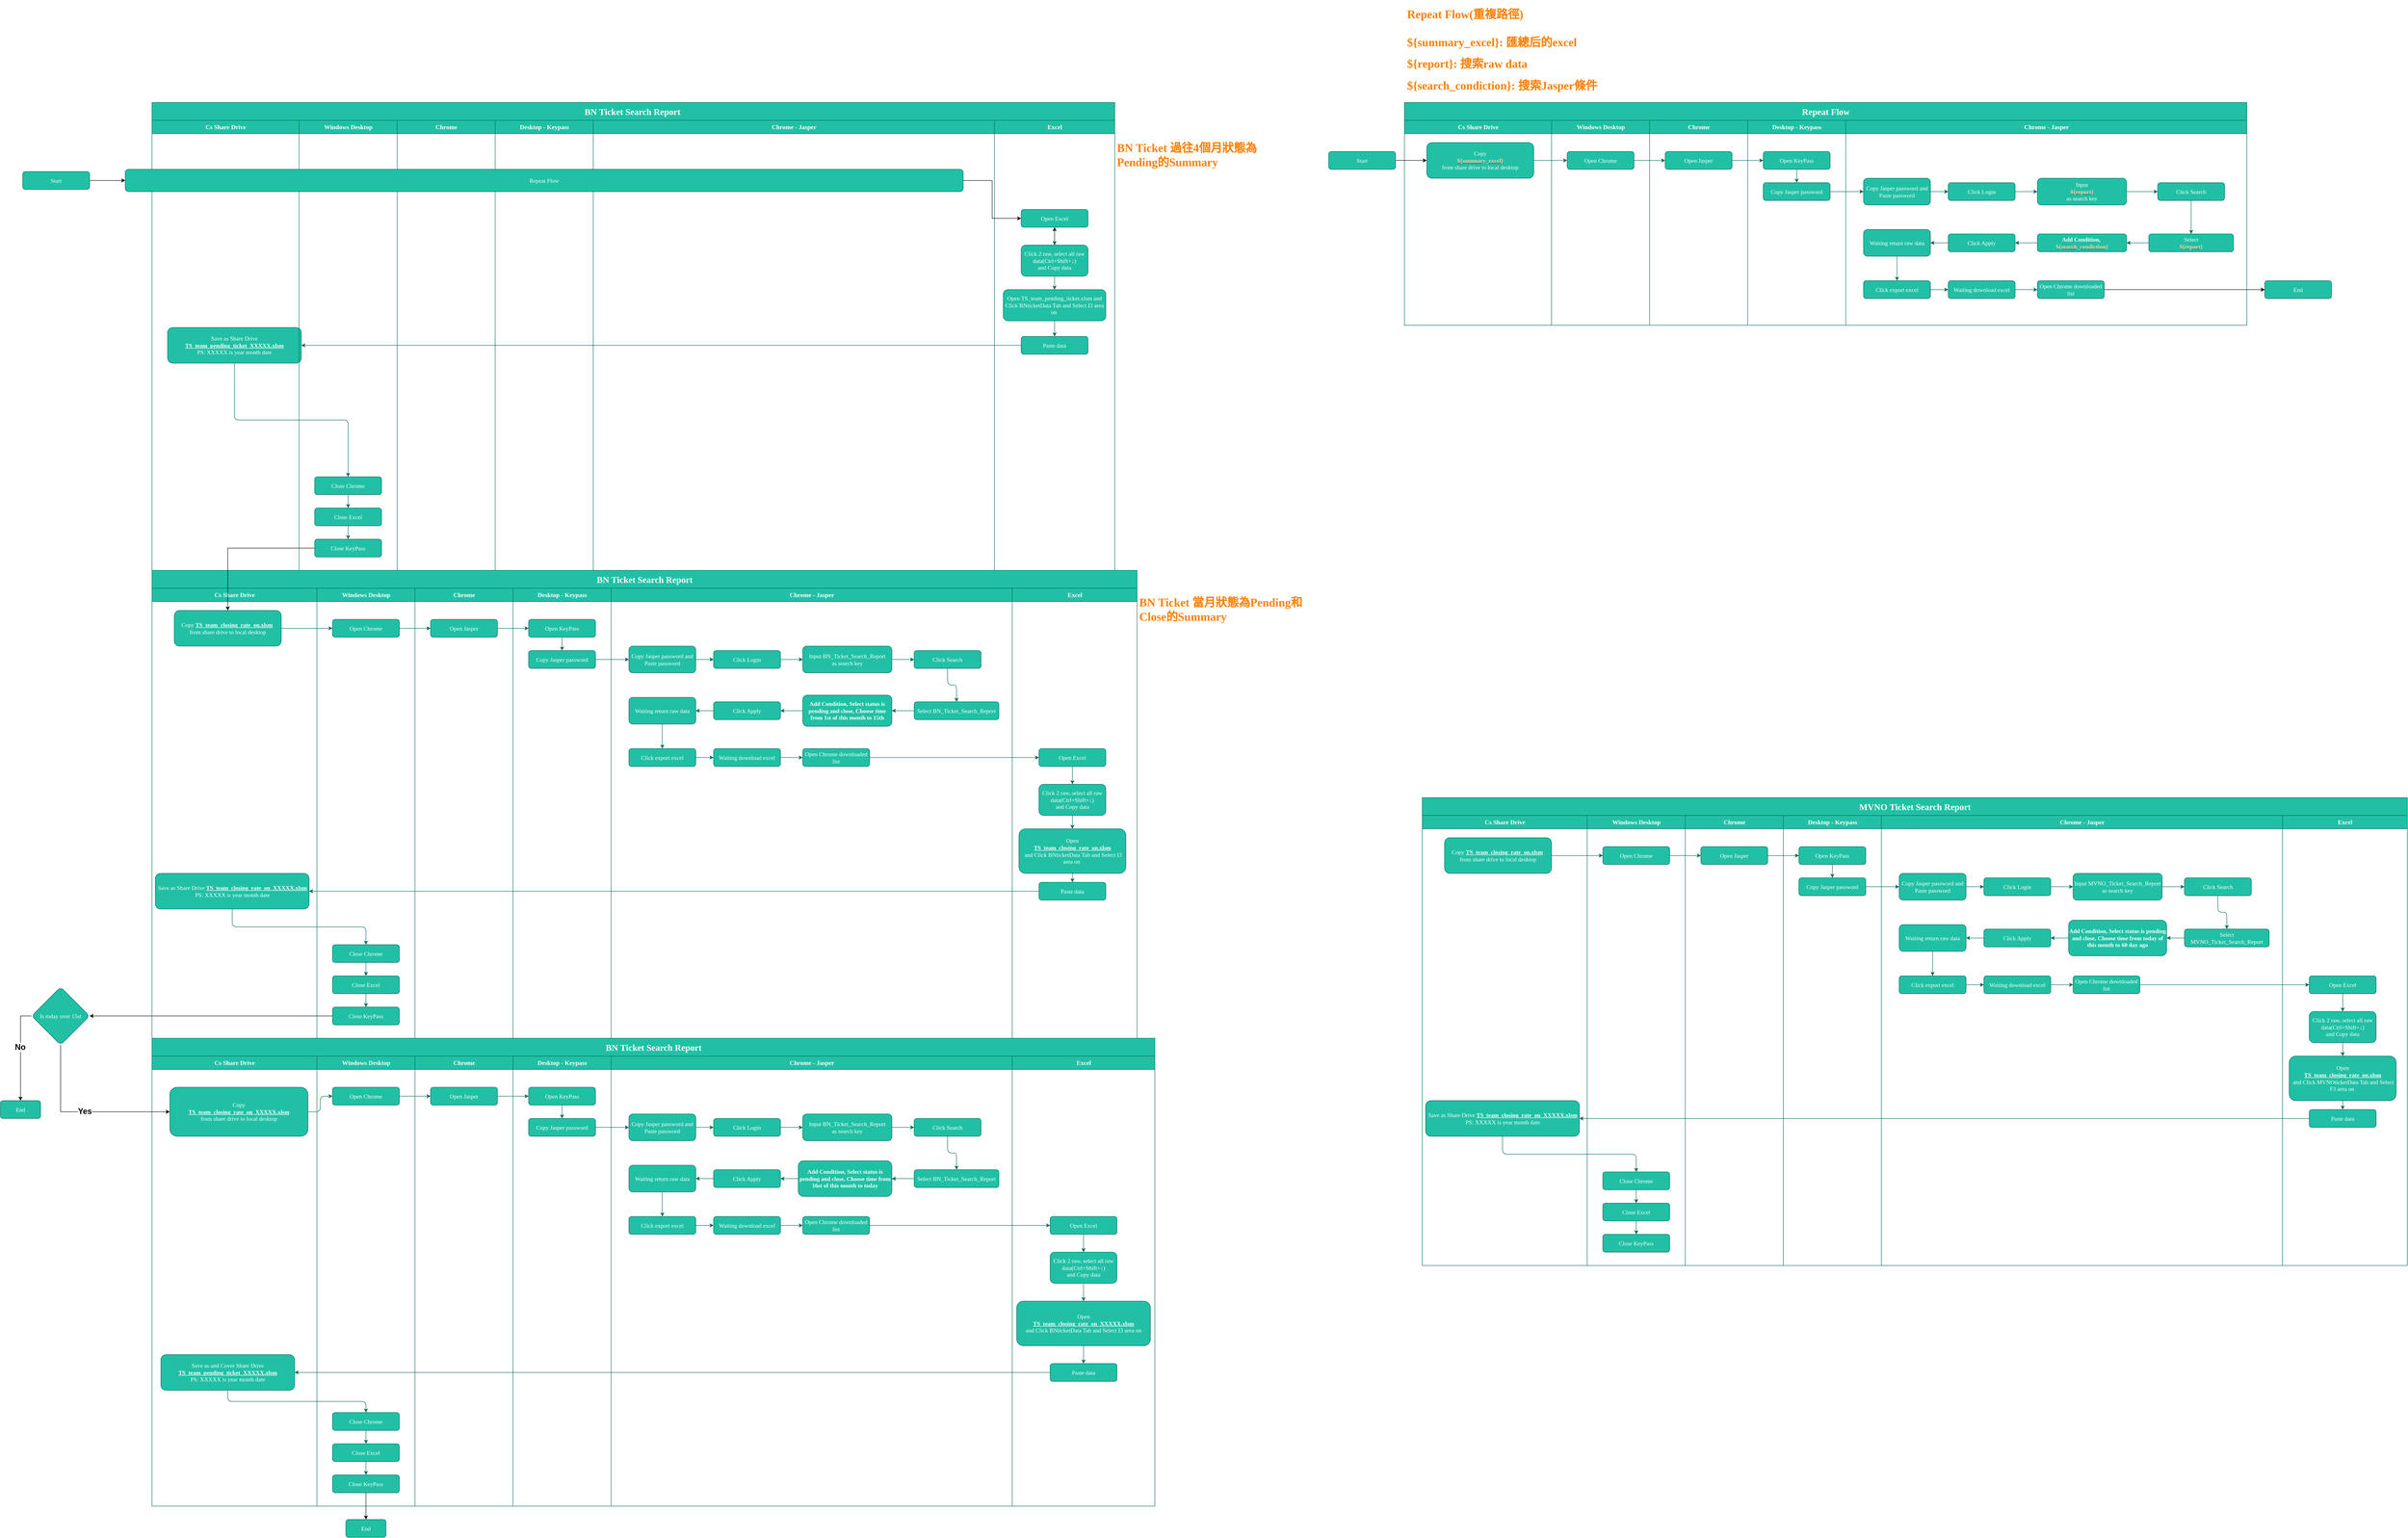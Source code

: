<mxfile version="20.0.1" type="device"><diagram name="Page-1" id="74e2e168-ea6b-b213-b513-2b3c1d86103e"><mxGraphModel dx="4962" dy="10276" grid="1" gridSize="10" guides="1" tooltips="1" connect="1" arrows="1" fold="1" page="1" pageScale="1" pageWidth="3300" pageHeight="4681" math="0" shadow="0"><root><mxCell id="0"/><mxCell id="1" parent="0"/><mxCell id="77e6c97f196da883-1" value="&lt;h2&gt;&lt;font style=&quot;font-size: 20px;&quot; color=&quot;#ffffff&quot;&gt;BN Ticket Search Report&amp;nbsp;&lt;/font&gt;&lt;/h2&gt;" style="swimlane;html=1;childLayout=stackLayout;startSize=40;rounded=0;shadow=0;labelBackgroundColor=none;strokeWidth=1;fontFamily=Verdana;fontSize=8;align=center;fillColor=#21C0A5;strokeColor=#006658;fontColor=#5C5C5C;" parent="1" vertex="1"><mxGeometry x="-2810" y="-4470" width="2160" height="1050" as="geometry"/></mxCell><mxCell id="77e6c97f196da883-2" value="&lt;h3&gt;&lt;font color=&quot;#ffffff&quot; style=&quot;font-size: 14px;&quot; face=&quot;Verdana&quot;&gt;Cs Share Drive&lt;/font&gt;&lt;/h3&gt;" style="swimlane;html=1;startSize=30;fillColor=#21C0A5;strokeColor=#006658;fontColor=#5C5C5C;" parent="77e6c97f196da883-1" vertex="1"><mxGeometry y="40" width="330" height="1010" as="geometry"/></mxCell><mxCell id="YZDCr7jV72YmqT_dEJ2x-101" value="&lt;font color=&quot;#ffffff&quot;&gt;&lt;span style=&quot;font-size: 13px;&quot;&gt;Save as Share Drive &lt;u style=&quot;font-weight: bold;&quot;&gt;TS_team_pending_ticket_XXXXX.xlsm&lt;/u&gt;&lt;br&gt;PS: XXXXX is year month date&lt;br&gt;&lt;/span&gt;&lt;/font&gt;" style="rounded=1;whiteSpace=wrap;html=1;shadow=0;labelBackgroundColor=none;strokeWidth=1;fontFamily=Verdana;fontSize=8;align=center;fillColor=#21C0A5;strokeColor=#006658;fontColor=#5C5C5C;" parent="77e6c97f196da883-2" vertex="1"><mxGeometry x="35" y="465" width="300" height="80" as="geometry"/></mxCell><mxCell id="YZDCr7jV72YmqT_dEJ2x-28" value="&lt;h3&gt;&lt;font color=&quot;#ffffff&quot; style=&quot;font-size: 14px;&quot; face=&quot;Verdana&quot;&gt;Windows Desktop&lt;/font&gt;&lt;/h3&gt;" style="swimlane;html=1;startSize=30;fillColor=#21C0A5;strokeColor=#006658;fontColor=#5C5C5C;" parent="77e6c97f196da883-1" vertex="1"><mxGeometry x="330" y="40" width="220" height="1010" as="geometry"/></mxCell><mxCell id="YZDCr7jV72YmqT_dEJ2x-107" style="edgeStyle=orthogonalEdgeStyle;curved=0;rounded=1;sketch=0;orthogonalLoop=1;jettySize=auto;html=1;exitX=0.5;exitY=1;exitDx=0;exitDy=0;entryX=0.5;entryY=0;entryDx=0;entryDy=0;fontFamily=Verdana;fontSize=13;fontColor=#FFFFFF;strokeColor=#006658;fillColor=#21C0A5;" parent="YZDCr7jV72YmqT_dEJ2x-28" source="YZDCr7jV72YmqT_dEJ2x-103" target="YZDCr7jV72YmqT_dEJ2x-104" edge="1"><mxGeometry relative="1" as="geometry"/></mxCell><mxCell id="YZDCr7jV72YmqT_dEJ2x-103" value="&lt;font color=&quot;#ffffff&quot;&gt;&lt;span style=&quot;font-size: 13px;&quot;&gt;Close Chrome&lt;/span&gt;&lt;/font&gt;" style="rounded=1;whiteSpace=wrap;html=1;shadow=0;labelBackgroundColor=none;strokeWidth=1;fontFamily=Verdana;fontSize=8;align=center;fillColor=#21C0A5;strokeColor=#006658;fontColor=#5C5C5C;" parent="YZDCr7jV72YmqT_dEJ2x-28" vertex="1"><mxGeometry x="35" y="800" width="150" height="40" as="geometry"/></mxCell><mxCell id="YZDCr7jV72YmqT_dEJ2x-108" style="edgeStyle=orthogonalEdgeStyle;curved=0;rounded=1;sketch=0;orthogonalLoop=1;jettySize=auto;html=1;exitX=0.5;exitY=1;exitDx=0;exitDy=0;entryX=0.5;entryY=0;entryDx=0;entryDy=0;fontFamily=Verdana;fontSize=13;fontColor=#FFFFFF;strokeColor=#006658;fillColor=#21C0A5;" parent="YZDCr7jV72YmqT_dEJ2x-28" source="YZDCr7jV72YmqT_dEJ2x-104" target="YZDCr7jV72YmqT_dEJ2x-105" edge="1"><mxGeometry relative="1" as="geometry"/></mxCell><mxCell id="YZDCr7jV72YmqT_dEJ2x-104" value="&lt;font color=&quot;#ffffff&quot;&gt;&lt;span style=&quot;font-size: 13px;&quot;&gt;Close Excel&lt;/span&gt;&lt;/font&gt;" style="rounded=1;whiteSpace=wrap;html=1;shadow=0;labelBackgroundColor=none;strokeWidth=1;fontFamily=Verdana;fontSize=8;align=center;fillColor=#21C0A5;strokeColor=#006658;fontColor=#5C5C5C;" parent="YZDCr7jV72YmqT_dEJ2x-28" vertex="1"><mxGeometry x="35" y="870" width="150" height="40" as="geometry"/></mxCell><mxCell id="YZDCr7jV72YmqT_dEJ2x-105" value="&lt;font color=&quot;#ffffff&quot;&gt;&lt;span style=&quot;font-size: 13px;&quot;&gt;Close KeyPass&lt;/span&gt;&lt;/font&gt;" style="rounded=1;whiteSpace=wrap;html=1;shadow=0;labelBackgroundColor=none;strokeWidth=1;fontFamily=Verdana;fontSize=8;align=center;fillColor=#21C0A5;strokeColor=#006658;fontColor=#5C5C5C;" parent="YZDCr7jV72YmqT_dEJ2x-28" vertex="1"><mxGeometry x="35" y="940" width="150" height="40" as="geometry"/></mxCell><mxCell id="YZDCr7jV72YmqT_dEJ2x-31" value="&lt;h3&gt;&lt;font face=&quot;Verdana&quot; color=&quot;#ffffff&quot;&gt;&lt;span style=&quot;font-size: 14px;&quot;&gt;Chrome&lt;/span&gt;&lt;/font&gt;&lt;/h3&gt;" style="swimlane;html=1;startSize=30;fillColor=#21C0A5;strokeColor=#006658;fontColor=#5C5C5C;" parent="77e6c97f196da883-1" vertex="1"><mxGeometry x="550" y="40" width="220" height="1010" as="geometry"/></mxCell><mxCell id="YZDCr7jV72YmqT_dEJ2x-34" value="&lt;h3&gt;&lt;font face=&quot;Verdana&quot; color=&quot;#ffffff&quot;&gt;&lt;span style=&quot;font-size: 14px;&quot;&gt;Desktop - Keypass&lt;/span&gt;&lt;/font&gt;&lt;/h3&gt;" style="swimlane;html=1;startSize=30;fillColor=#21C0A5;strokeColor=#006658;fontColor=#5C5C5C;" parent="77e6c97f196da883-1" vertex="1"><mxGeometry x="770" y="40" width="220" height="1010" as="geometry"/></mxCell><mxCell id="YZDCr7jV72YmqT_dEJ2x-42" value="&lt;h3&gt;&lt;font face=&quot;Verdana&quot; color=&quot;#ffffff&quot;&gt;&lt;span style=&quot;font-size: 14px;&quot;&gt;Chrome - Jasper&lt;/span&gt;&lt;/font&gt;&lt;/h3&gt;" style="swimlane;html=1;startSize=30;fillColor=#21C0A5;strokeColor=#006658;fontColor=#5C5C5C;" parent="77e6c97f196da883-1" vertex="1"><mxGeometry x="990" y="40" width="900" height="1010" as="geometry"/></mxCell><mxCell id="YZDCr7jV72YmqT_dEJ2x-72" value="&lt;h3&gt;&lt;font face=&quot;Verdana&quot; color=&quot;#ffffff&quot;&gt;&lt;span style=&quot;font-size: 14px;&quot;&gt;Excel&lt;/span&gt;&lt;/font&gt;&lt;/h3&gt;" style="swimlane;html=1;startSize=30;fillColor=#21C0A5;strokeColor=#006658;fontColor=#5C5C5C;" parent="77e6c97f196da883-1" vertex="1"><mxGeometry x="1890" y="40" width="270" height="1010" as="geometry"/></mxCell><mxCell id="YZDCr7jV72YmqT_dEJ2x-96" style="edgeStyle=orthogonalEdgeStyle;curved=0;rounded=1;sketch=0;orthogonalLoop=1;jettySize=auto;html=1;exitX=0.5;exitY=1;exitDx=0;exitDy=0;fontFamily=Verdana;fontSize=13;fontColor=#FFFFFF;strokeColor=#006658;fillColor=#21C0A5;" parent="YZDCr7jV72YmqT_dEJ2x-72" source="YZDCr7jV72YmqT_dEJ2x-74" target="YZDCr7jV72YmqT_dEJ2x-95" edge="1"><mxGeometry relative="1" as="geometry"/></mxCell><mxCell id="YZDCr7jV72YmqT_dEJ2x-74" value="&lt;font color=&quot;#ffffff&quot;&gt;&lt;span style=&quot;font-size: 13px;&quot;&gt;Open Excel&lt;/span&gt;&lt;/font&gt;" style="rounded=1;whiteSpace=wrap;html=1;shadow=0;labelBackgroundColor=none;strokeWidth=1;fontFamily=Verdana;fontSize=8;align=center;fillColor=#21C0A5;strokeColor=#006658;fontColor=#5C5C5C;" parent="YZDCr7jV72YmqT_dEJ2x-72" vertex="1"><mxGeometry x="60" y="200" width="150" height="40" as="geometry"/></mxCell><mxCell id="YZDCr7jV72YmqT_dEJ2x-98" style="edgeStyle=orthogonalEdgeStyle;curved=0;rounded=1;sketch=0;orthogonalLoop=1;jettySize=auto;html=1;exitX=0.5;exitY=1;exitDx=0;exitDy=0;entryX=0.5;entryY=0;entryDx=0;entryDy=0;fontFamily=Verdana;fontSize=13;fontColor=#FFFFFF;strokeColor=#006658;fillColor=#21C0A5;" parent="YZDCr7jV72YmqT_dEJ2x-72" source="YZDCr7jV72YmqT_dEJ2x-95" target="YZDCr7jV72YmqT_dEJ2x-97" edge="1"><mxGeometry relative="1" as="geometry"/></mxCell><mxCell id="q9hQtz4BDbBQSKST9uUK-63" value="" style="edgeStyle=orthogonalEdgeStyle;rounded=0;orthogonalLoop=1;jettySize=auto;html=1;fontColor=#FFCC99;" parent="YZDCr7jV72YmqT_dEJ2x-72" source="YZDCr7jV72YmqT_dEJ2x-95" target="YZDCr7jV72YmqT_dEJ2x-74" edge="1"><mxGeometry relative="1" as="geometry"/></mxCell><mxCell id="YZDCr7jV72YmqT_dEJ2x-95" value="&lt;font color=&quot;#ffffff&quot;&gt;&lt;span style=&quot;font-size: 13px;&quot;&gt;Click 2 raw, select all raw data(&lt;/span&gt;&lt;/font&gt;&lt;span style=&quot;color: rgb(255, 255, 255); font-size: 13px;&quot;&gt;Ctrl+Shift+↓&lt;/span&gt;&lt;font color=&quot;#ffffff&quot;&gt;&lt;span style=&quot;font-size: 13px;&quot;&gt;) and&amp;nbsp;&lt;/span&gt;&lt;/font&gt;&lt;span style=&quot;color: rgb(255, 255, 255); font-size: 13px;&quot;&gt;Copy data&lt;/span&gt;" style="rounded=1;whiteSpace=wrap;html=1;shadow=0;labelBackgroundColor=none;strokeWidth=1;fontFamily=Verdana;fontSize=8;align=center;fillColor=#21C0A5;strokeColor=#006658;fontColor=#5C5C5C;" parent="YZDCr7jV72YmqT_dEJ2x-72" vertex="1"><mxGeometry x="60" y="280" width="150" height="70" as="geometry"/></mxCell><mxCell id="YZDCr7jV72YmqT_dEJ2x-100" style="edgeStyle=orthogonalEdgeStyle;curved=0;rounded=1;sketch=0;orthogonalLoop=1;jettySize=auto;html=1;exitX=0.5;exitY=1;exitDx=0;exitDy=0;fontFamily=Verdana;fontSize=13;fontColor=#FFFFFF;strokeColor=#006658;fillColor=#21C0A5;" parent="YZDCr7jV72YmqT_dEJ2x-72" source="YZDCr7jV72YmqT_dEJ2x-97" target="YZDCr7jV72YmqT_dEJ2x-99" edge="1"><mxGeometry relative="1" as="geometry"/></mxCell><mxCell id="YZDCr7jV72YmqT_dEJ2x-97" value="&lt;span style=&quot;color: rgb(255, 255, 255); font-size: 13px;&quot;&gt;Open TS_team_pending_ticket.xlsm and Click BNticketData Tab and&amp;nbsp;&lt;/span&gt;&lt;span style=&quot;color: rgb(255, 255, 255); font-size: 13px;&quot;&gt;Select I3 area on&amp;nbsp;&lt;/span&gt;" style="rounded=1;whiteSpace=wrap;html=1;shadow=0;labelBackgroundColor=none;strokeWidth=1;fontFamily=Verdana;fontSize=8;align=center;fillColor=#21C0A5;strokeColor=#006658;fontColor=#5C5C5C;" parent="YZDCr7jV72YmqT_dEJ2x-72" vertex="1"><mxGeometry x="20" y="380" width="230" height="70" as="geometry"/></mxCell><mxCell id="YZDCr7jV72YmqT_dEJ2x-99" value="&lt;font color=&quot;#ffffff&quot;&gt;&lt;span style=&quot;font-size: 13px;&quot;&gt;Paste data&lt;/span&gt;&lt;/font&gt;" style="rounded=1;whiteSpace=wrap;html=1;shadow=0;labelBackgroundColor=none;strokeWidth=1;fontFamily=Verdana;fontSize=8;align=center;fillColor=#21C0A5;strokeColor=#006658;fontColor=#5C5C5C;" parent="YZDCr7jV72YmqT_dEJ2x-72" vertex="1"><mxGeometry x="60" y="485" width="150" height="40" as="geometry"/></mxCell><mxCell id="YZDCr7jV72YmqT_dEJ2x-102" style="edgeStyle=orthogonalEdgeStyle;curved=0;rounded=1;sketch=0;orthogonalLoop=1;jettySize=auto;html=1;exitX=0;exitY=0.5;exitDx=0;exitDy=0;entryX=1;entryY=0.5;entryDx=0;entryDy=0;fontFamily=Verdana;fontSize=13;fontColor=#FFFFFF;strokeColor=#006658;fillColor=#21C0A5;" parent="77e6c97f196da883-1" source="YZDCr7jV72YmqT_dEJ2x-99" target="YZDCr7jV72YmqT_dEJ2x-101" edge="1"><mxGeometry relative="1" as="geometry"/></mxCell><mxCell id="YZDCr7jV72YmqT_dEJ2x-106" style="edgeStyle=orthogonalEdgeStyle;curved=0;rounded=1;sketch=0;orthogonalLoop=1;jettySize=auto;html=1;exitX=0.5;exitY=1;exitDx=0;exitDy=0;entryX=0.5;entryY=0;entryDx=0;entryDy=0;fontFamily=Verdana;fontSize=13;fontColor=#FFFFFF;strokeColor=#006658;fillColor=#21C0A5;" parent="77e6c97f196da883-1" source="YZDCr7jV72YmqT_dEJ2x-101" target="YZDCr7jV72YmqT_dEJ2x-103" edge="1"><mxGeometry relative="1" as="geometry"/></mxCell><mxCell id="q9hQtz4BDbBQSKST9uUK-66" style="edgeStyle=orthogonalEdgeStyle;rounded=0;orthogonalLoop=1;jettySize=auto;html=1;entryX=0;entryY=0.5;entryDx=0;entryDy=0;fontColor=#FFCC99;" parent="1" source="YZDCr7jV72YmqT_dEJ2x-109" target="q9hQtz4BDbBQSKST9uUK-64" edge="1"><mxGeometry relative="1" as="geometry"/></mxCell><mxCell id="YZDCr7jV72YmqT_dEJ2x-109" value="&lt;font color=&quot;#ffffff&quot;&gt;&lt;span style=&quot;font-size: 13px;&quot;&gt;Start&lt;/span&gt;&lt;/font&gt;" style="rounded=1;whiteSpace=wrap;html=1;shadow=0;labelBackgroundColor=none;strokeWidth=1;fontFamily=Verdana;fontSize=8;align=center;fillColor=#21C0A5;strokeColor=#006658;fontColor=#5C5C5C;" parent="1" vertex="1"><mxGeometry x="-3100" y="-4315" width="150" height="40" as="geometry"/></mxCell><mxCell id="YZDCr7jV72YmqT_dEJ2x-111" value="&lt;h2&gt;&lt;font style=&quot;font-size: 20px;&quot; color=&quot;#ffffff&quot;&gt;BN Ticket Search Report&lt;/font&gt;&lt;/h2&gt;" style="swimlane;html=1;childLayout=stackLayout;startSize=40;rounded=0;shadow=0;labelBackgroundColor=none;strokeWidth=1;fontFamily=Verdana;fontSize=8;align=center;fillColor=#21C0A5;strokeColor=#006658;fontColor=#5C5C5C;" parent="1" vertex="1"><mxGeometry x="-2810" y="-3420" width="2210" height="1050" as="geometry"/></mxCell><mxCell id="YZDCr7jV72YmqT_dEJ2x-112" value="&lt;h3&gt;&lt;font color=&quot;#ffffff&quot; style=&quot;font-size: 14px;&quot; face=&quot;Verdana&quot;&gt;Cs Share Drive&lt;/font&gt;&lt;/h3&gt;" style="swimlane;html=1;startSize=30;fillColor=#21C0A5;strokeColor=#006658;fontColor=#5C5C5C;" parent="YZDCr7jV72YmqT_dEJ2x-111" vertex="1"><mxGeometry y="40" width="370" height="1010" as="geometry"/></mxCell><mxCell id="YZDCr7jV72YmqT_dEJ2x-113" value="&lt;font style=&quot;font-size: 13px;&quot; color=&quot;#ffffff&quot;&gt;Copy &lt;b style=&quot;text-decoration-line: underline;&quot;&gt;TS_team_closing_rate_on.xlsm&lt;/b&gt;&amp;nbsp;&lt;br&gt;from share drive to local desktop&lt;/font&gt;" style="rounded=1;whiteSpace=wrap;html=1;shadow=0;labelBackgroundColor=none;strokeWidth=1;fontFamily=Verdana;fontSize=8;align=center;fillColor=#21C0A5;strokeColor=#006658;fontColor=#5C5C5C;" parent="YZDCr7jV72YmqT_dEJ2x-112" vertex="1"><mxGeometry x="50" y="50" width="240" height="80" as="geometry"/></mxCell><mxCell id="YZDCr7jV72YmqT_dEJ2x-114" value="&lt;font color=&quot;#ffffff&quot;&gt;&lt;span style=&quot;font-size: 13px;&quot;&gt;Save as Share Drive&amp;nbsp;&lt;/span&gt;&lt;/font&gt;&lt;b style=&quot;color: rgb(255, 255, 255); font-size: 13px; text-decoration-line: underline;&quot;&gt;TS_team_closing_rate_on_XXXXX.xlsm&lt;/b&gt;&lt;font color=&quot;#ffffff&quot;&gt;&lt;span style=&quot;font-size: 13px;&quot;&gt;&lt;br&gt;PS: XXXXX is year month date&lt;br&gt;&lt;/span&gt;&lt;/font&gt;" style="rounded=1;whiteSpace=wrap;html=1;shadow=0;labelBackgroundColor=none;strokeWidth=1;fontFamily=Verdana;fontSize=8;align=center;fillColor=#21C0A5;strokeColor=#006658;fontColor=#5C5C5C;" parent="YZDCr7jV72YmqT_dEJ2x-112" vertex="1"><mxGeometry x="7.5" y="640" width="345" height="80" as="geometry"/></mxCell><mxCell id="YZDCr7jV72YmqT_dEJ2x-115" value="&lt;h3&gt;&lt;font color=&quot;#ffffff&quot; style=&quot;font-size: 14px;&quot; face=&quot;Verdana&quot;&gt;Windows Desktop&lt;/font&gt;&lt;/h3&gt;" style="swimlane;html=1;startSize=30;fillColor=#21C0A5;strokeColor=#006658;fontColor=#5C5C5C;" parent="YZDCr7jV72YmqT_dEJ2x-111" vertex="1"><mxGeometry x="370" y="40" width="220" height="1010" as="geometry"/></mxCell><mxCell id="YZDCr7jV72YmqT_dEJ2x-116" value="&lt;font color=&quot;#ffffff&quot;&gt;&lt;span style=&quot;font-size: 13px;&quot;&gt;Open Chrome&lt;/span&gt;&lt;/font&gt;" style="rounded=1;whiteSpace=wrap;html=1;shadow=0;labelBackgroundColor=none;strokeWidth=1;fontFamily=Verdana;fontSize=8;align=center;fillColor=#21C0A5;strokeColor=#006658;fontColor=#5C5C5C;" parent="YZDCr7jV72YmqT_dEJ2x-115" vertex="1"><mxGeometry x="35" y="70" width="150" height="40" as="geometry"/></mxCell><mxCell id="YZDCr7jV72YmqT_dEJ2x-117" style="edgeStyle=orthogonalEdgeStyle;curved=0;rounded=1;sketch=0;orthogonalLoop=1;jettySize=auto;html=1;exitX=0.5;exitY=1;exitDx=0;exitDy=0;entryX=0.5;entryY=0;entryDx=0;entryDy=0;fontFamily=Verdana;fontSize=13;fontColor=#FFFFFF;strokeColor=#006658;fillColor=#21C0A5;" parent="YZDCr7jV72YmqT_dEJ2x-115" source="YZDCr7jV72YmqT_dEJ2x-118" target="YZDCr7jV72YmqT_dEJ2x-120" edge="1"><mxGeometry relative="1" as="geometry"/></mxCell><mxCell id="YZDCr7jV72YmqT_dEJ2x-118" value="&lt;font color=&quot;#ffffff&quot;&gt;&lt;span style=&quot;font-size: 13px;&quot;&gt;Close Chrome&lt;/span&gt;&lt;/font&gt;" style="rounded=1;whiteSpace=wrap;html=1;shadow=0;labelBackgroundColor=none;strokeWidth=1;fontFamily=Verdana;fontSize=8;align=center;fillColor=#21C0A5;strokeColor=#006658;fontColor=#5C5C5C;" parent="YZDCr7jV72YmqT_dEJ2x-115" vertex="1"><mxGeometry x="35" y="800" width="150" height="40" as="geometry"/></mxCell><mxCell id="YZDCr7jV72YmqT_dEJ2x-119" style="edgeStyle=orthogonalEdgeStyle;curved=0;rounded=1;sketch=0;orthogonalLoop=1;jettySize=auto;html=1;exitX=0.5;exitY=1;exitDx=0;exitDy=0;entryX=0.5;entryY=0;entryDx=0;entryDy=0;fontFamily=Verdana;fontSize=13;fontColor=#FFFFFF;strokeColor=#006658;fillColor=#21C0A5;" parent="YZDCr7jV72YmqT_dEJ2x-115" source="YZDCr7jV72YmqT_dEJ2x-120" target="YZDCr7jV72YmqT_dEJ2x-121" edge="1"><mxGeometry relative="1" as="geometry"/></mxCell><mxCell id="YZDCr7jV72YmqT_dEJ2x-120" value="&lt;font color=&quot;#ffffff&quot;&gt;&lt;span style=&quot;font-size: 13px;&quot;&gt;Close Excel&lt;/span&gt;&lt;/font&gt;" style="rounded=1;whiteSpace=wrap;html=1;shadow=0;labelBackgroundColor=none;strokeWidth=1;fontFamily=Verdana;fontSize=8;align=center;fillColor=#21C0A5;strokeColor=#006658;fontColor=#5C5C5C;" parent="YZDCr7jV72YmqT_dEJ2x-115" vertex="1"><mxGeometry x="35" y="870" width="150" height="40" as="geometry"/></mxCell><mxCell id="YZDCr7jV72YmqT_dEJ2x-121" value="&lt;font color=&quot;#ffffff&quot;&gt;&lt;span style=&quot;font-size: 13px;&quot;&gt;Close KeyPass&lt;/span&gt;&lt;/font&gt;" style="rounded=1;whiteSpace=wrap;html=1;shadow=0;labelBackgroundColor=none;strokeWidth=1;fontFamily=Verdana;fontSize=8;align=center;fillColor=#21C0A5;strokeColor=#006658;fontColor=#5C5C5C;" parent="YZDCr7jV72YmqT_dEJ2x-115" vertex="1"><mxGeometry x="35" y="940" width="150" height="40" as="geometry"/></mxCell><mxCell id="YZDCr7jV72YmqT_dEJ2x-122" style="edgeStyle=orthogonalEdgeStyle;curved=0;rounded=1;sketch=0;orthogonalLoop=1;jettySize=auto;html=1;fontFamily=Verdana;fontSize=13;fontColor=#FFFFFF;strokeColor=#006658;fillColor=#21C0A5;" parent="YZDCr7jV72YmqT_dEJ2x-111" source="YZDCr7jV72YmqT_dEJ2x-113" target="YZDCr7jV72YmqT_dEJ2x-116" edge="1"><mxGeometry relative="1" as="geometry"/></mxCell><mxCell id="YZDCr7jV72YmqT_dEJ2x-123" value="&lt;h3&gt;&lt;font face=&quot;Verdana&quot; color=&quot;#ffffff&quot;&gt;&lt;span style=&quot;font-size: 14px;&quot;&gt;Chrome&lt;/span&gt;&lt;/font&gt;&lt;/h3&gt;" style="swimlane;html=1;startSize=30;fillColor=#21C0A5;strokeColor=#006658;fontColor=#5C5C5C;" parent="YZDCr7jV72YmqT_dEJ2x-111" vertex="1"><mxGeometry x="590" y="40" width="220" height="1010" as="geometry"/></mxCell><mxCell id="YZDCr7jV72YmqT_dEJ2x-124" value="&lt;font color=&quot;#ffffff&quot;&gt;&lt;span style=&quot;font-size: 13px;&quot;&gt;Open Jasper&lt;/span&gt;&lt;/font&gt;" style="rounded=1;whiteSpace=wrap;html=1;shadow=0;labelBackgroundColor=none;strokeWidth=1;fontFamily=Verdana;fontSize=8;align=center;fillColor=#21C0A5;strokeColor=#006658;fontColor=#5C5C5C;" parent="YZDCr7jV72YmqT_dEJ2x-123" vertex="1"><mxGeometry x="35" y="70" width="150" height="40" as="geometry"/></mxCell><mxCell id="YZDCr7jV72YmqT_dEJ2x-125" style="edgeStyle=orthogonalEdgeStyle;curved=0;rounded=1;sketch=0;orthogonalLoop=1;jettySize=auto;html=1;entryX=0;entryY=0.5;entryDx=0;entryDy=0;fontFamily=Verdana;fontSize=13;fontColor=#FFFFFF;strokeColor=#006658;fillColor=#21C0A5;" parent="YZDCr7jV72YmqT_dEJ2x-111" source="YZDCr7jV72YmqT_dEJ2x-116" target="YZDCr7jV72YmqT_dEJ2x-124" edge="1"><mxGeometry relative="1" as="geometry"/></mxCell><mxCell id="YZDCr7jV72YmqT_dEJ2x-126" value="&lt;h3&gt;&lt;font face=&quot;Verdana&quot; color=&quot;#ffffff&quot;&gt;&lt;span style=&quot;font-size: 14px;&quot;&gt;Desktop - Keypass&lt;/span&gt;&lt;/font&gt;&lt;/h3&gt;" style="swimlane;html=1;startSize=30;fillColor=#21C0A5;strokeColor=#006658;fontColor=#5C5C5C;" parent="YZDCr7jV72YmqT_dEJ2x-111" vertex="1"><mxGeometry x="810" y="40" width="220" height="1010" as="geometry"/></mxCell><mxCell id="YZDCr7jV72YmqT_dEJ2x-127" style="edgeStyle=orthogonalEdgeStyle;curved=0;rounded=1;sketch=0;orthogonalLoop=1;jettySize=auto;html=1;exitX=0.5;exitY=1;exitDx=0;exitDy=0;entryX=0.5;entryY=0;entryDx=0;entryDy=0;fontFamily=Verdana;fontSize=13;fontColor=#FFFFFF;strokeColor=#006658;fillColor=#21C0A5;" parent="YZDCr7jV72YmqT_dEJ2x-126" source="YZDCr7jV72YmqT_dEJ2x-128" target="YZDCr7jV72YmqT_dEJ2x-129" edge="1"><mxGeometry relative="1" as="geometry"/></mxCell><mxCell id="YZDCr7jV72YmqT_dEJ2x-128" value="&lt;font color=&quot;#ffffff&quot;&gt;&lt;span style=&quot;font-size: 13px;&quot;&gt;Open KeyPass&lt;/span&gt;&lt;/font&gt;" style="rounded=1;whiteSpace=wrap;html=1;shadow=0;labelBackgroundColor=none;strokeWidth=1;fontFamily=Verdana;fontSize=8;align=center;fillColor=#21C0A5;strokeColor=#006658;fontColor=#5C5C5C;" parent="YZDCr7jV72YmqT_dEJ2x-126" vertex="1"><mxGeometry x="35" y="70" width="150" height="40" as="geometry"/></mxCell><mxCell id="YZDCr7jV72YmqT_dEJ2x-129" value="&lt;font color=&quot;#ffffff&quot;&gt;&lt;span style=&quot;font-size: 13px;&quot;&gt;Copy Jasper password&lt;/span&gt;&lt;/font&gt;" style="rounded=1;whiteSpace=wrap;html=1;shadow=0;labelBackgroundColor=none;strokeWidth=1;fontFamily=Verdana;fontSize=8;align=center;fillColor=#21C0A5;strokeColor=#006658;fontColor=#5C5C5C;" parent="YZDCr7jV72YmqT_dEJ2x-126" vertex="1"><mxGeometry x="35" y="140" width="150" height="40" as="geometry"/></mxCell><mxCell id="YZDCr7jV72YmqT_dEJ2x-130" style="edgeStyle=orthogonalEdgeStyle;curved=0;rounded=1;sketch=0;orthogonalLoop=1;jettySize=auto;html=1;exitX=1;exitY=0.5;exitDx=0;exitDy=0;fontFamily=Verdana;fontSize=13;fontColor=#FFFFFF;strokeColor=#006658;fillColor=#21C0A5;" parent="YZDCr7jV72YmqT_dEJ2x-111" source="YZDCr7jV72YmqT_dEJ2x-124" target="YZDCr7jV72YmqT_dEJ2x-128" edge="1"><mxGeometry relative="1" as="geometry"/></mxCell><mxCell id="YZDCr7jV72YmqT_dEJ2x-131" style="edgeStyle=orthogonalEdgeStyle;curved=0;rounded=1;sketch=0;orthogonalLoop=1;jettySize=auto;html=1;fontFamily=Verdana;fontSize=13;fontColor=#FFFFFF;strokeColor=#006658;fillColor=#21C0A5;" parent="YZDCr7jV72YmqT_dEJ2x-111" source="YZDCr7jV72YmqT_dEJ2x-129" target="YZDCr7jV72YmqT_dEJ2x-134" edge="1"><mxGeometry relative="1" as="geometry"/></mxCell><mxCell id="YZDCr7jV72YmqT_dEJ2x-132" value="&lt;h3&gt;&lt;font face=&quot;Verdana&quot; color=&quot;#ffffff&quot;&gt;&lt;span style=&quot;font-size: 14px;&quot;&gt;Chrome - Jasper&lt;/span&gt;&lt;/font&gt;&lt;/h3&gt;" style="swimlane;html=1;startSize=30;fillColor=#21C0A5;strokeColor=#006658;fontColor=#5C5C5C;" parent="YZDCr7jV72YmqT_dEJ2x-111" vertex="1"><mxGeometry x="1030" y="40" width="900" height="1010" as="geometry"/></mxCell><mxCell id="YZDCr7jV72YmqT_dEJ2x-133" style="edgeStyle=orthogonalEdgeStyle;curved=0;rounded=1;sketch=0;orthogonalLoop=1;jettySize=auto;html=1;exitX=1;exitY=0.5;exitDx=0;exitDy=0;fontFamily=Verdana;fontSize=13;fontColor=#FFFFFF;strokeColor=#006658;fillColor=#21C0A5;" parent="YZDCr7jV72YmqT_dEJ2x-132" source="YZDCr7jV72YmqT_dEJ2x-134" target="YZDCr7jV72YmqT_dEJ2x-136" edge="1"><mxGeometry relative="1" as="geometry"/></mxCell><mxCell id="YZDCr7jV72YmqT_dEJ2x-134" value="&lt;font color=&quot;#ffffff&quot;&gt;&lt;span style=&quot;font-size: 13px;&quot;&gt;Copy Jasper password and Paste password&lt;/span&gt;&lt;/font&gt;" style="rounded=1;whiteSpace=wrap;html=1;shadow=0;labelBackgroundColor=none;strokeWidth=1;fontFamily=Verdana;fontSize=8;align=center;fillColor=#21C0A5;strokeColor=#006658;fontColor=#5C5C5C;" parent="YZDCr7jV72YmqT_dEJ2x-132" vertex="1"><mxGeometry x="40" y="130" width="150" height="60" as="geometry"/></mxCell><mxCell id="YZDCr7jV72YmqT_dEJ2x-135" style="edgeStyle=orthogonalEdgeStyle;curved=0;rounded=1;sketch=0;orthogonalLoop=1;jettySize=auto;html=1;exitX=1;exitY=0.5;exitDx=0;exitDy=0;fontFamily=Verdana;fontSize=13;fontColor=#FFFFFF;strokeColor=#006658;fillColor=#21C0A5;" parent="YZDCr7jV72YmqT_dEJ2x-132" source="YZDCr7jV72YmqT_dEJ2x-136" target="YZDCr7jV72YmqT_dEJ2x-138" edge="1"><mxGeometry relative="1" as="geometry"/></mxCell><mxCell id="YZDCr7jV72YmqT_dEJ2x-136" value="&lt;font color=&quot;#ffffff&quot;&gt;&lt;span style=&quot;font-size: 13px;&quot;&gt;Click Login&lt;/span&gt;&lt;/font&gt;" style="rounded=1;whiteSpace=wrap;html=1;shadow=0;labelBackgroundColor=none;strokeWidth=1;fontFamily=Verdana;fontSize=8;align=center;fillColor=#21C0A5;strokeColor=#006658;fontColor=#5C5C5C;" parent="YZDCr7jV72YmqT_dEJ2x-132" vertex="1"><mxGeometry x="230" y="140" width="150" height="40" as="geometry"/></mxCell><mxCell id="YZDCr7jV72YmqT_dEJ2x-137" style="edgeStyle=orthogonalEdgeStyle;curved=0;rounded=1;sketch=0;orthogonalLoop=1;jettySize=auto;html=1;exitX=1;exitY=0.5;exitDx=0;exitDy=0;fontFamily=Verdana;fontSize=13;fontColor=#FFFFFF;strokeColor=#006658;fillColor=#21C0A5;" parent="YZDCr7jV72YmqT_dEJ2x-132" source="YZDCr7jV72YmqT_dEJ2x-138" target="YZDCr7jV72YmqT_dEJ2x-140" edge="1"><mxGeometry relative="1" as="geometry"/></mxCell><mxCell id="YZDCr7jV72YmqT_dEJ2x-138" value="&lt;font color=&quot;#ffffff&quot;&gt;&lt;span style=&quot;font-size: 13px;&quot;&gt;Input BN_Ticket_Search_Report&lt;br&gt;as search key&lt;br&gt;&lt;/span&gt;&lt;/font&gt;" style="rounded=1;whiteSpace=wrap;html=1;shadow=0;labelBackgroundColor=none;strokeWidth=1;fontFamily=Verdana;fontSize=8;align=center;fillColor=#21C0A5;strokeColor=#006658;fontColor=#5C5C5C;" parent="YZDCr7jV72YmqT_dEJ2x-132" vertex="1"><mxGeometry x="430" y="130" width="200" height="60" as="geometry"/></mxCell><mxCell id="YZDCr7jV72YmqT_dEJ2x-139" style="edgeStyle=orthogonalEdgeStyle;curved=0;rounded=1;sketch=0;orthogonalLoop=1;jettySize=auto;html=1;exitX=0.5;exitY=1;exitDx=0;exitDy=0;entryX=0.5;entryY=0;entryDx=0;entryDy=0;fontFamily=Verdana;fontSize=13;fontColor=#FFFFFF;strokeColor=#006658;fillColor=#21C0A5;" parent="YZDCr7jV72YmqT_dEJ2x-132" source="YZDCr7jV72YmqT_dEJ2x-140" target="YZDCr7jV72YmqT_dEJ2x-142" edge="1"><mxGeometry relative="1" as="geometry"/></mxCell><mxCell id="YZDCr7jV72YmqT_dEJ2x-140" value="&lt;font color=&quot;#ffffff&quot;&gt;&lt;span style=&quot;font-size: 13px;&quot;&gt;Click Search&lt;/span&gt;&lt;/font&gt;" style="rounded=1;whiteSpace=wrap;html=1;shadow=0;labelBackgroundColor=none;strokeWidth=1;fontFamily=Verdana;fontSize=8;align=center;fillColor=#21C0A5;strokeColor=#006658;fontColor=#5C5C5C;" parent="YZDCr7jV72YmqT_dEJ2x-132" vertex="1"><mxGeometry x="680" y="140" width="150" height="40" as="geometry"/></mxCell><mxCell id="YZDCr7jV72YmqT_dEJ2x-141" style="edgeStyle=orthogonalEdgeStyle;curved=0;rounded=1;sketch=0;orthogonalLoop=1;jettySize=auto;html=1;exitX=0;exitY=0.5;exitDx=0;exitDy=0;fontFamily=Verdana;fontSize=13;fontColor=#FFFFFF;strokeColor=#006658;fillColor=#21C0A5;" parent="YZDCr7jV72YmqT_dEJ2x-132" source="YZDCr7jV72YmqT_dEJ2x-142" target="YZDCr7jV72YmqT_dEJ2x-144" edge="1"><mxGeometry relative="1" as="geometry"/></mxCell><mxCell id="YZDCr7jV72YmqT_dEJ2x-142" value="&lt;font color=&quot;#ffffff&quot;&gt;&lt;span style=&quot;font-size: 13px;&quot;&gt;Select BN_Ticket_Search_Report&lt;/span&gt;&lt;/font&gt;" style="rounded=1;whiteSpace=wrap;html=1;shadow=0;labelBackgroundColor=none;strokeWidth=1;fontFamily=Verdana;fontSize=8;align=center;fillColor=#21C0A5;strokeColor=#006658;fontColor=#5C5C5C;" parent="YZDCr7jV72YmqT_dEJ2x-132" vertex="1"><mxGeometry x="680" y="255" width="190" height="40" as="geometry"/></mxCell><mxCell id="YZDCr7jV72YmqT_dEJ2x-143" style="edgeStyle=orthogonalEdgeStyle;curved=0;rounded=1;sketch=0;orthogonalLoop=1;jettySize=auto;html=1;exitX=0;exitY=0.5;exitDx=0;exitDy=0;fontFamily=Verdana;fontSize=13;fontColor=#FFFFFF;strokeColor=#006658;fillColor=#21C0A5;" parent="YZDCr7jV72YmqT_dEJ2x-132" source="YZDCr7jV72YmqT_dEJ2x-144" target="YZDCr7jV72YmqT_dEJ2x-146" edge="1"><mxGeometry relative="1" as="geometry"/></mxCell><mxCell id="YZDCr7jV72YmqT_dEJ2x-144" value="&lt;font color=&quot;#ffffff&quot;&gt;&lt;span style=&quot;font-size: 13px;&quot;&gt;&lt;b&gt;Add Condition, Select status is pending and close, Choose time from 1st of this month to 15th&lt;/b&gt;&lt;/span&gt;&lt;/font&gt;" style="rounded=1;whiteSpace=wrap;html=1;shadow=0;labelBackgroundColor=none;strokeWidth=1;fontFamily=Verdana;fontSize=8;align=center;fillColor=#21C0A5;strokeColor=#006658;fontColor=#5C5C5C;" parent="YZDCr7jV72YmqT_dEJ2x-132" vertex="1"><mxGeometry x="430" y="240" width="200" height="70" as="geometry"/></mxCell><mxCell id="YZDCr7jV72YmqT_dEJ2x-145" style="edgeStyle=orthogonalEdgeStyle;curved=0;rounded=1;sketch=0;orthogonalLoop=1;jettySize=auto;html=1;exitX=0;exitY=0.5;exitDx=0;exitDy=0;fontFamily=Verdana;fontSize=13;fontColor=#FFFFFF;strokeColor=#006658;fillColor=#21C0A5;" parent="YZDCr7jV72YmqT_dEJ2x-132" source="YZDCr7jV72YmqT_dEJ2x-146" target="YZDCr7jV72YmqT_dEJ2x-148" edge="1"><mxGeometry relative="1" as="geometry"/></mxCell><mxCell id="YZDCr7jV72YmqT_dEJ2x-146" value="&lt;font color=&quot;#ffffff&quot;&gt;&lt;span style=&quot;font-size: 13px;&quot;&gt;Click Apply&lt;/span&gt;&lt;/font&gt;" style="rounded=1;whiteSpace=wrap;html=1;shadow=0;labelBackgroundColor=none;strokeWidth=1;fontFamily=Verdana;fontSize=8;align=center;fillColor=#21C0A5;strokeColor=#006658;fontColor=#5C5C5C;" parent="YZDCr7jV72YmqT_dEJ2x-132" vertex="1"><mxGeometry x="230" y="255" width="150" height="40" as="geometry"/></mxCell><mxCell id="YZDCr7jV72YmqT_dEJ2x-147" style="edgeStyle=orthogonalEdgeStyle;curved=0;rounded=1;sketch=0;orthogonalLoop=1;jettySize=auto;html=1;exitX=0.5;exitY=1;exitDx=0;exitDy=0;entryX=0.5;entryY=0;entryDx=0;entryDy=0;fontFamily=Verdana;fontSize=13;fontColor=#FFFFFF;strokeColor=#006658;fillColor=#21C0A5;" parent="YZDCr7jV72YmqT_dEJ2x-132" source="YZDCr7jV72YmqT_dEJ2x-148" target="YZDCr7jV72YmqT_dEJ2x-150" edge="1"><mxGeometry relative="1" as="geometry"/></mxCell><mxCell id="YZDCr7jV72YmqT_dEJ2x-148" value="&lt;font color=&quot;#ffffff&quot;&gt;&lt;span style=&quot;font-size: 13px;&quot;&gt;Waiting return raw data&lt;/span&gt;&lt;/font&gt;" style="rounded=1;whiteSpace=wrap;html=1;shadow=0;labelBackgroundColor=none;strokeWidth=1;fontFamily=Verdana;fontSize=8;align=center;fillColor=#21C0A5;strokeColor=#006658;fontColor=#5C5C5C;" parent="YZDCr7jV72YmqT_dEJ2x-132" vertex="1"><mxGeometry x="40" y="245" width="150" height="60" as="geometry"/></mxCell><mxCell id="YZDCr7jV72YmqT_dEJ2x-149" style="edgeStyle=orthogonalEdgeStyle;curved=0;rounded=1;sketch=0;orthogonalLoop=1;jettySize=auto;html=1;exitX=1;exitY=0.5;exitDx=0;exitDy=0;entryX=0;entryY=0.5;entryDx=0;entryDy=0;fontFamily=Verdana;fontSize=13;fontColor=#FFFFFF;strokeColor=#006658;fillColor=#21C0A5;" parent="YZDCr7jV72YmqT_dEJ2x-132" source="YZDCr7jV72YmqT_dEJ2x-150" target="YZDCr7jV72YmqT_dEJ2x-152" edge="1"><mxGeometry relative="1" as="geometry"/></mxCell><mxCell id="YZDCr7jV72YmqT_dEJ2x-150" value="&lt;font color=&quot;#ffffff&quot;&gt;&lt;span style=&quot;font-size: 13px;&quot;&gt;Click export excel&lt;/span&gt;&lt;/font&gt;" style="rounded=1;whiteSpace=wrap;html=1;shadow=0;labelBackgroundColor=none;strokeWidth=1;fontFamily=Verdana;fontSize=8;align=center;fillColor=#21C0A5;strokeColor=#006658;fontColor=#5C5C5C;" parent="YZDCr7jV72YmqT_dEJ2x-132" vertex="1"><mxGeometry x="40" y="360" width="150" height="40" as="geometry"/></mxCell><mxCell id="YZDCr7jV72YmqT_dEJ2x-151" style="edgeStyle=orthogonalEdgeStyle;curved=0;rounded=1;sketch=0;orthogonalLoop=1;jettySize=auto;html=1;exitX=1;exitY=0.5;exitDx=0;exitDy=0;fontFamily=Verdana;fontSize=13;fontColor=#FFFFFF;strokeColor=#006658;fillColor=#21C0A5;" parent="YZDCr7jV72YmqT_dEJ2x-132" source="YZDCr7jV72YmqT_dEJ2x-152" target="YZDCr7jV72YmqT_dEJ2x-153" edge="1"><mxGeometry relative="1" as="geometry"/></mxCell><mxCell id="YZDCr7jV72YmqT_dEJ2x-152" value="&lt;font color=&quot;#ffffff&quot;&gt;&lt;span style=&quot;font-size: 13px;&quot;&gt;Waiting download excel&lt;/span&gt;&lt;/font&gt;" style="rounded=1;whiteSpace=wrap;html=1;shadow=0;labelBackgroundColor=none;strokeWidth=1;fontFamily=Verdana;fontSize=8;align=center;fillColor=#21C0A5;strokeColor=#006658;fontColor=#5C5C5C;" parent="YZDCr7jV72YmqT_dEJ2x-132" vertex="1"><mxGeometry x="230" y="360" width="150" height="40" as="geometry"/></mxCell><mxCell id="YZDCr7jV72YmqT_dEJ2x-153" value="&lt;font color=&quot;#ffffff&quot;&gt;&lt;span style=&quot;font-size: 13px;&quot;&gt;Open Chrome downloaded list&lt;/span&gt;&lt;/font&gt;" style="rounded=1;whiteSpace=wrap;html=1;shadow=0;labelBackgroundColor=none;strokeWidth=1;fontFamily=Verdana;fontSize=8;align=center;fillColor=#21C0A5;strokeColor=#006658;fontColor=#5C5C5C;" parent="YZDCr7jV72YmqT_dEJ2x-132" vertex="1"><mxGeometry x="430" y="360" width="150" height="40" as="geometry"/></mxCell><mxCell id="YZDCr7jV72YmqT_dEJ2x-154" style="edgeStyle=orthogonalEdgeStyle;curved=0;rounded=1;sketch=0;orthogonalLoop=1;jettySize=auto;html=1;exitX=1;exitY=0.5;exitDx=0;exitDy=0;fontFamily=Verdana;fontSize=13;fontColor=#FFFFFF;strokeColor=#006658;fillColor=#21C0A5;" parent="YZDCr7jV72YmqT_dEJ2x-111" source="YZDCr7jV72YmqT_dEJ2x-153" target="YZDCr7jV72YmqT_dEJ2x-157" edge="1"><mxGeometry relative="1" as="geometry"/></mxCell><mxCell id="YZDCr7jV72YmqT_dEJ2x-163" style="edgeStyle=orthogonalEdgeStyle;curved=0;rounded=1;sketch=0;orthogonalLoop=1;jettySize=auto;html=1;exitX=0;exitY=0.5;exitDx=0;exitDy=0;entryX=1;entryY=0.5;entryDx=0;entryDy=0;fontFamily=Verdana;fontSize=13;fontColor=#FFFFFF;strokeColor=#006658;fillColor=#21C0A5;" parent="YZDCr7jV72YmqT_dEJ2x-111" source="YZDCr7jV72YmqT_dEJ2x-162" target="YZDCr7jV72YmqT_dEJ2x-114" edge="1"><mxGeometry relative="1" as="geometry"/></mxCell><mxCell id="YZDCr7jV72YmqT_dEJ2x-164" style="edgeStyle=orthogonalEdgeStyle;curved=0;rounded=1;sketch=0;orthogonalLoop=1;jettySize=auto;html=1;exitX=0.5;exitY=1;exitDx=0;exitDy=0;entryX=0.5;entryY=0;entryDx=0;entryDy=0;fontFamily=Verdana;fontSize=13;fontColor=#FFFFFF;strokeColor=#006658;fillColor=#21C0A5;" parent="YZDCr7jV72YmqT_dEJ2x-111" source="YZDCr7jV72YmqT_dEJ2x-114" target="YZDCr7jV72YmqT_dEJ2x-118" edge="1"><mxGeometry relative="1" as="geometry"/></mxCell><mxCell id="YZDCr7jV72YmqT_dEJ2x-155" value="&lt;h3&gt;&lt;font face=&quot;Verdana&quot; color=&quot;#ffffff&quot;&gt;&lt;span style=&quot;font-size: 14px;&quot;&gt;Excel&lt;/span&gt;&lt;/font&gt;&lt;/h3&gt;" style="swimlane;html=1;startSize=30;fillColor=#21C0A5;strokeColor=#006658;fontColor=#5C5C5C;" parent="YZDCr7jV72YmqT_dEJ2x-111" vertex="1"><mxGeometry x="1930" y="40" width="280" height="1010" as="geometry"/></mxCell><mxCell id="YZDCr7jV72YmqT_dEJ2x-156" style="edgeStyle=orthogonalEdgeStyle;curved=0;rounded=1;sketch=0;orthogonalLoop=1;jettySize=auto;html=1;exitX=0.5;exitY=1;exitDx=0;exitDy=0;fontFamily=Verdana;fontSize=13;fontColor=#FFFFFF;strokeColor=#006658;fillColor=#21C0A5;" parent="YZDCr7jV72YmqT_dEJ2x-155" source="YZDCr7jV72YmqT_dEJ2x-157" target="YZDCr7jV72YmqT_dEJ2x-159" edge="1"><mxGeometry relative="1" as="geometry"/></mxCell><mxCell id="YZDCr7jV72YmqT_dEJ2x-157" value="&lt;font color=&quot;#ffffff&quot;&gt;&lt;span style=&quot;font-size: 13px;&quot;&gt;Open Excel&lt;/span&gt;&lt;/font&gt;" style="rounded=1;whiteSpace=wrap;html=1;shadow=0;labelBackgroundColor=none;strokeWidth=1;fontFamily=Verdana;fontSize=8;align=center;fillColor=#21C0A5;strokeColor=#006658;fontColor=#5C5C5C;" parent="YZDCr7jV72YmqT_dEJ2x-155" vertex="1"><mxGeometry x="60" y="360" width="150" height="40" as="geometry"/></mxCell><mxCell id="YZDCr7jV72YmqT_dEJ2x-158" style="edgeStyle=orthogonalEdgeStyle;curved=0;rounded=1;sketch=0;orthogonalLoop=1;jettySize=auto;html=1;exitX=0.5;exitY=1;exitDx=0;exitDy=0;entryX=0.5;entryY=0;entryDx=0;entryDy=0;fontFamily=Verdana;fontSize=13;fontColor=#FFFFFF;strokeColor=#006658;fillColor=#21C0A5;" parent="YZDCr7jV72YmqT_dEJ2x-155" source="YZDCr7jV72YmqT_dEJ2x-159" target="YZDCr7jV72YmqT_dEJ2x-161" edge="1"><mxGeometry relative="1" as="geometry"/></mxCell><mxCell id="YZDCr7jV72YmqT_dEJ2x-159" value="&lt;font color=&quot;#ffffff&quot;&gt;&lt;span style=&quot;font-size: 13px;&quot;&gt;Click 2 raw, select all raw data(&lt;/span&gt;&lt;/font&gt;&lt;span style=&quot;color: rgb(255, 255, 255); font-size: 13px;&quot;&gt;Ctrl+Shift+↓&lt;/span&gt;&lt;font color=&quot;#ffffff&quot;&gt;&lt;span style=&quot;font-size: 13px;&quot;&gt;) and&amp;nbsp;&lt;/span&gt;&lt;/font&gt;&lt;span style=&quot;color: rgb(255, 255, 255); font-size: 13px;&quot;&gt;Copy data&lt;/span&gt;" style="rounded=1;whiteSpace=wrap;html=1;shadow=0;labelBackgroundColor=none;strokeWidth=1;fontFamily=Verdana;fontSize=8;align=center;fillColor=#21C0A5;strokeColor=#006658;fontColor=#5C5C5C;" parent="YZDCr7jV72YmqT_dEJ2x-155" vertex="1"><mxGeometry x="60" y="440" width="150" height="70" as="geometry"/></mxCell><mxCell id="YZDCr7jV72YmqT_dEJ2x-160" style="edgeStyle=orthogonalEdgeStyle;curved=0;rounded=1;sketch=0;orthogonalLoop=1;jettySize=auto;html=1;exitX=0.5;exitY=1;exitDx=0;exitDy=0;fontFamily=Verdana;fontSize=13;fontColor=#FFFFFF;strokeColor=#006658;fillColor=#21C0A5;" parent="YZDCr7jV72YmqT_dEJ2x-155" source="YZDCr7jV72YmqT_dEJ2x-161" target="YZDCr7jV72YmqT_dEJ2x-162" edge="1"><mxGeometry relative="1" as="geometry"/></mxCell><mxCell id="YZDCr7jV72YmqT_dEJ2x-161" value="&lt;span style=&quot;color: rgb(255, 255, 255); font-size: 13px;&quot;&gt;Open&lt;br&gt;&lt;/span&gt;&lt;b style=&quot;color: rgb(255, 255, 255); font-size: 13px; text-decoration-line: underline;&quot;&gt;TS_team_closing_rate_on.xlsm&lt;/b&gt;&lt;span style=&quot;color: rgb(255, 255, 255); font-size: 13px;&quot;&gt;&lt;br&gt;&amp;nbsp;and Click BNticketData Tab and&amp;nbsp;&lt;/span&gt;&lt;span style=&quot;color: rgb(255, 255, 255); font-size: 13px;&quot;&gt;Select I3 area on&amp;nbsp;&lt;/span&gt;" style="rounded=1;whiteSpace=wrap;html=1;shadow=0;labelBackgroundColor=none;strokeWidth=1;fontFamily=Verdana;fontSize=8;align=center;fillColor=#21C0A5;strokeColor=#006658;fontColor=#5C5C5C;" parent="YZDCr7jV72YmqT_dEJ2x-155" vertex="1"><mxGeometry x="15" y="540" width="240" height="100" as="geometry"/></mxCell><mxCell id="YZDCr7jV72YmqT_dEJ2x-162" value="&lt;font color=&quot;#ffffff&quot;&gt;&lt;span style=&quot;font-size: 13px;&quot;&gt;Paste data&lt;/span&gt;&lt;/font&gt;" style="rounded=1;whiteSpace=wrap;html=1;shadow=0;labelBackgroundColor=none;strokeWidth=1;fontFamily=Verdana;fontSize=8;align=center;fillColor=#21C0A5;strokeColor=#006658;fontColor=#5C5C5C;" parent="YZDCr7jV72YmqT_dEJ2x-155" vertex="1"><mxGeometry x="60" y="660" width="150" height="40" as="geometry"/></mxCell><mxCell id="YZDCr7jV72YmqT_dEJ2x-165" value="&lt;h2&gt;&lt;font style=&quot;font-size: 20px;&quot; color=&quot;#ffffff&quot;&gt;BN Ticket Search Report&lt;/font&gt;&lt;/h2&gt;" style="swimlane;html=1;childLayout=stackLayout;startSize=40;rounded=0;shadow=0;labelBackgroundColor=none;strokeWidth=1;fontFamily=Verdana;fontSize=8;align=center;fillColor=#21C0A5;strokeColor=#006658;fontColor=#5C5C5C;" parent="1" vertex="1"><mxGeometry x="-2810" y="-2370" width="2250" height="1050" as="geometry"/></mxCell><mxCell id="YZDCr7jV72YmqT_dEJ2x-166" value="&lt;h3&gt;&lt;font color=&quot;#ffffff&quot; style=&quot;font-size: 14px;&quot; face=&quot;Verdana&quot;&gt;Cs Share Drive&lt;/font&gt;&lt;/h3&gt;" style="swimlane;html=1;startSize=30;fillColor=#21C0A5;strokeColor=#006658;fontColor=#5C5C5C;" parent="YZDCr7jV72YmqT_dEJ2x-165" vertex="1"><mxGeometry y="40" width="370" height="1010" as="geometry"/></mxCell><mxCell id="YZDCr7jV72YmqT_dEJ2x-167" value="&lt;font style=&quot;font-size: 13px;&quot; color=&quot;#ffffff&quot;&gt;Copy&lt;br&gt;&lt;/font&gt;&lt;b style=&quot;text-decoration-line: underline; color: rgb(255, 255, 255); font-size: 13px;&quot;&gt;TS_team_closing_rate_on_XXXXX.xlsm&lt;/b&gt;&lt;font style=&quot;font-size: 13px;&quot; color=&quot;#ffffff&quot;&gt;&lt;br&gt;from share drive to local desktop&lt;/font&gt;" style="rounded=1;whiteSpace=wrap;html=1;shadow=0;labelBackgroundColor=none;strokeWidth=1;fontFamily=Verdana;fontSize=8;align=center;fillColor=#21C0A5;strokeColor=#006658;fontColor=#5C5C5C;" parent="YZDCr7jV72YmqT_dEJ2x-166" vertex="1"><mxGeometry x="40" y="70" width="310" height="110" as="geometry"/></mxCell><mxCell id="YZDCr7jV72YmqT_dEJ2x-168" value="&lt;font color=&quot;#ffffff&quot;&gt;&lt;span style=&quot;font-size: 13px;&quot;&gt;Save as and Cover Share Drive &lt;u style=&quot;font-weight: bold;&quot;&gt;TS_team_pending_ticket_XXXXX.xlsm&lt;/u&gt;&lt;br&gt;PS: XXXXX is year month date&lt;br&gt;&lt;/span&gt;&lt;/font&gt;" style="rounded=1;whiteSpace=wrap;html=1;shadow=0;labelBackgroundColor=none;strokeWidth=1;fontFamily=Verdana;fontSize=8;align=center;fillColor=#21C0A5;strokeColor=#006658;fontColor=#5C5C5C;" parent="YZDCr7jV72YmqT_dEJ2x-166" vertex="1"><mxGeometry x="20" y="670" width="300" height="80" as="geometry"/></mxCell><mxCell id="YZDCr7jV72YmqT_dEJ2x-169" value="&lt;h3&gt;&lt;font color=&quot;#ffffff&quot; style=&quot;font-size: 14px;&quot; face=&quot;Verdana&quot;&gt;Windows Desktop&lt;/font&gt;&lt;/h3&gt;" style="swimlane;html=1;startSize=30;fillColor=#21C0A5;strokeColor=#006658;fontColor=#5C5C5C;" parent="YZDCr7jV72YmqT_dEJ2x-165" vertex="1"><mxGeometry x="370" y="40" width="220" height="1010" as="geometry"/></mxCell><mxCell id="YZDCr7jV72YmqT_dEJ2x-170" value="&lt;font color=&quot;#ffffff&quot;&gt;&lt;span style=&quot;font-size: 13px;&quot;&gt;Open Chrome&lt;/span&gt;&lt;/font&gt;" style="rounded=1;whiteSpace=wrap;html=1;shadow=0;labelBackgroundColor=none;strokeWidth=1;fontFamily=Verdana;fontSize=8;align=center;fillColor=#21C0A5;strokeColor=#006658;fontColor=#5C5C5C;" parent="YZDCr7jV72YmqT_dEJ2x-169" vertex="1"><mxGeometry x="35" y="70" width="150" height="40" as="geometry"/></mxCell><mxCell id="YZDCr7jV72YmqT_dEJ2x-171" style="edgeStyle=orthogonalEdgeStyle;curved=0;rounded=1;sketch=0;orthogonalLoop=1;jettySize=auto;html=1;exitX=0.5;exitY=1;exitDx=0;exitDy=0;entryX=0.5;entryY=0;entryDx=0;entryDy=0;fontFamily=Verdana;fontSize=13;fontColor=#FFFFFF;strokeColor=#006658;fillColor=#21C0A5;" parent="YZDCr7jV72YmqT_dEJ2x-169" source="YZDCr7jV72YmqT_dEJ2x-172" target="YZDCr7jV72YmqT_dEJ2x-174" edge="1"><mxGeometry relative="1" as="geometry"/></mxCell><mxCell id="YZDCr7jV72YmqT_dEJ2x-172" value="&lt;font color=&quot;#ffffff&quot;&gt;&lt;span style=&quot;font-size: 13px;&quot;&gt;Close Chrome&lt;/span&gt;&lt;/font&gt;" style="rounded=1;whiteSpace=wrap;html=1;shadow=0;labelBackgroundColor=none;strokeWidth=1;fontFamily=Verdana;fontSize=8;align=center;fillColor=#21C0A5;strokeColor=#006658;fontColor=#5C5C5C;" parent="YZDCr7jV72YmqT_dEJ2x-169" vertex="1"><mxGeometry x="35" y="800" width="150" height="40" as="geometry"/></mxCell><mxCell id="YZDCr7jV72YmqT_dEJ2x-173" style="edgeStyle=orthogonalEdgeStyle;curved=0;rounded=1;sketch=0;orthogonalLoop=1;jettySize=auto;html=1;exitX=0.5;exitY=1;exitDx=0;exitDy=0;entryX=0.5;entryY=0;entryDx=0;entryDy=0;fontFamily=Verdana;fontSize=13;fontColor=#FFFFFF;strokeColor=#006658;fillColor=#21C0A5;" parent="YZDCr7jV72YmqT_dEJ2x-169" source="YZDCr7jV72YmqT_dEJ2x-174" target="YZDCr7jV72YmqT_dEJ2x-175" edge="1"><mxGeometry relative="1" as="geometry"/></mxCell><mxCell id="YZDCr7jV72YmqT_dEJ2x-174" value="&lt;font color=&quot;#ffffff&quot;&gt;&lt;span style=&quot;font-size: 13px;&quot;&gt;Close Excel&lt;/span&gt;&lt;/font&gt;" style="rounded=1;whiteSpace=wrap;html=1;shadow=0;labelBackgroundColor=none;strokeWidth=1;fontFamily=Verdana;fontSize=8;align=center;fillColor=#21C0A5;strokeColor=#006658;fontColor=#5C5C5C;" parent="YZDCr7jV72YmqT_dEJ2x-169" vertex="1"><mxGeometry x="35" y="870" width="150" height="40" as="geometry"/></mxCell><mxCell id="YZDCr7jV72YmqT_dEJ2x-175" value="&lt;font color=&quot;#ffffff&quot;&gt;&lt;span style=&quot;font-size: 13px;&quot;&gt;Close KeyPass&lt;/span&gt;&lt;/font&gt;" style="rounded=1;whiteSpace=wrap;html=1;shadow=0;labelBackgroundColor=none;strokeWidth=1;fontFamily=Verdana;fontSize=8;align=center;fillColor=#21C0A5;strokeColor=#006658;fontColor=#5C5C5C;" parent="YZDCr7jV72YmqT_dEJ2x-169" vertex="1"><mxGeometry x="35" y="940" width="150" height="40" as="geometry"/></mxCell><mxCell id="YZDCr7jV72YmqT_dEJ2x-176" style="edgeStyle=orthogonalEdgeStyle;curved=0;rounded=1;sketch=0;orthogonalLoop=1;jettySize=auto;html=1;fontFamily=Verdana;fontSize=13;fontColor=#FFFFFF;strokeColor=#006658;fillColor=#21C0A5;" parent="YZDCr7jV72YmqT_dEJ2x-165" source="YZDCr7jV72YmqT_dEJ2x-167" target="YZDCr7jV72YmqT_dEJ2x-170" edge="1"><mxGeometry relative="1" as="geometry"/></mxCell><mxCell id="YZDCr7jV72YmqT_dEJ2x-177" value="&lt;h3&gt;&lt;font face=&quot;Verdana&quot; color=&quot;#ffffff&quot;&gt;&lt;span style=&quot;font-size: 14px;&quot;&gt;Chrome&lt;/span&gt;&lt;/font&gt;&lt;/h3&gt;" style="swimlane;html=1;startSize=30;fillColor=#21C0A5;strokeColor=#006658;fontColor=#5C5C5C;" parent="YZDCr7jV72YmqT_dEJ2x-165" vertex="1"><mxGeometry x="590" y="40" width="220" height="1010" as="geometry"/></mxCell><mxCell id="YZDCr7jV72YmqT_dEJ2x-178" value="&lt;font color=&quot;#ffffff&quot;&gt;&lt;span style=&quot;font-size: 13px;&quot;&gt;Open Jasper&lt;/span&gt;&lt;/font&gt;" style="rounded=1;whiteSpace=wrap;html=1;shadow=0;labelBackgroundColor=none;strokeWidth=1;fontFamily=Verdana;fontSize=8;align=center;fillColor=#21C0A5;strokeColor=#006658;fontColor=#5C5C5C;" parent="YZDCr7jV72YmqT_dEJ2x-177" vertex="1"><mxGeometry x="35" y="70" width="150" height="40" as="geometry"/></mxCell><mxCell id="YZDCr7jV72YmqT_dEJ2x-179" style="edgeStyle=orthogonalEdgeStyle;curved=0;rounded=1;sketch=0;orthogonalLoop=1;jettySize=auto;html=1;entryX=0;entryY=0.5;entryDx=0;entryDy=0;fontFamily=Verdana;fontSize=13;fontColor=#FFFFFF;strokeColor=#006658;fillColor=#21C0A5;" parent="YZDCr7jV72YmqT_dEJ2x-165" source="YZDCr7jV72YmqT_dEJ2x-170" target="YZDCr7jV72YmqT_dEJ2x-178" edge="1"><mxGeometry relative="1" as="geometry"/></mxCell><mxCell id="YZDCr7jV72YmqT_dEJ2x-180" value="&lt;h3&gt;&lt;font face=&quot;Verdana&quot; color=&quot;#ffffff&quot;&gt;&lt;span style=&quot;font-size: 14px;&quot;&gt;Desktop - Keypass&lt;/span&gt;&lt;/font&gt;&lt;/h3&gt;" style="swimlane;html=1;startSize=30;fillColor=#21C0A5;strokeColor=#006658;fontColor=#5C5C5C;" parent="YZDCr7jV72YmqT_dEJ2x-165" vertex="1"><mxGeometry x="810" y="40" width="220" height="1010" as="geometry"/></mxCell><mxCell id="YZDCr7jV72YmqT_dEJ2x-181" style="edgeStyle=orthogonalEdgeStyle;curved=0;rounded=1;sketch=0;orthogonalLoop=1;jettySize=auto;html=1;exitX=0.5;exitY=1;exitDx=0;exitDy=0;entryX=0.5;entryY=0;entryDx=0;entryDy=0;fontFamily=Verdana;fontSize=13;fontColor=#FFFFFF;strokeColor=#006658;fillColor=#21C0A5;" parent="YZDCr7jV72YmqT_dEJ2x-180" source="YZDCr7jV72YmqT_dEJ2x-182" target="YZDCr7jV72YmqT_dEJ2x-183" edge="1"><mxGeometry relative="1" as="geometry"/></mxCell><mxCell id="YZDCr7jV72YmqT_dEJ2x-182" value="&lt;font color=&quot;#ffffff&quot;&gt;&lt;span style=&quot;font-size: 13px;&quot;&gt;Open KeyPass&lt;/span&gt;&lt;/font&gt;" style="rounded=1;whiteSpace=wrap;html=1;shadow=0;labelBackgroundColor=none;strokeWidth=1;fontFamily=Verdana;fontSize=8;align=center;fillColor=#21C0A5;strokeColor=#006658;fontColor=#5C5C5C;" parent="YZDCr7jV72YmqT_dEJ2x-180" vertex="1"><mxGeometry x="35" y="70" width="150" height="40" as="geometry"/></mxCell><mxCell id="YZDCr7jV72YmqT_dEJ2x-183" value="&lt;font color=&quot;#ffffff&quot;&gt;&lt;span style=&quot;font-size: 13px;&quot;&gt;Copy Jasper password&lt;/span&gt;&lt;/font&gt;" style="rounded=1;whiteSpace=wrap;html=1;shadow=0;labelBackgroundColor=none;strokeWidth=1;fontFamily=Verdana;fontSize=8;align=center;fillColor=#21C0A5;strokeColor=#006658;fontColor=#5C5C5C;" parent="YZDCr7jV72YmqT_dEJ2x-180" vertex="1"><mxGeometry x="35" y="140" width="150" height="40" as="geometry"/></mxCell><mxCell id="YZDCr7jV72YmqT_dEJ2x-184" style="edgeStyle=orthogonalEdgeStyle;curved=0;rounded=1;sketch=0;orthogonalLoop=1;jettySize=auto;html=1;exitX=1;exitY=0.5;exitDx=0;exitDy=0;fontFamily=Verdana;fontSize=13;fontColor=#FFFFFF;strokeColor=#006658;fillColor=#21C0A5;" parent="YZDCr7jV72YmqT_dEJ2x-165" source="YZDCr7jV72YmqT_dEJ2x-178" target="YZDCr7jV72YmqT_dEJ2x-182" edge="1"><mxGeometry relative="1" as="geometry"/></mxCell><mxCell id="YZDCr7jV72YmqT_dEJ2x-185" style="edgeStyle=orthogonalEdgeStyle;curved=0;rounded=1;sketch=0;orthogonalLoop=1;jettySize=auto;html=1;fontFamily=Verdana;fontSize=13;fontColor=#FFFFFF;strokeColor=#006658;fillColor=#21C0A5;" parent="YZDCr7jV72YmqT_dEJ2x-165" source="YZDCr7jV72YmqT_dEJ2x-183" target="YZDCr7jV72YmqT_dEJ2x-188" edge="1"><mxGeometry relative="1" as="geometry"/></mxCell><mxCell id="YZDCr7jV72YmqT_dEJ2x-186" value="&lt;h3&gt;&lt;font face=&quot;Verdana&quot; color=&quot;#ffffff&quot;&gt;&lt;span style=&quot;font-size: 14px;&quot;&gt;Chrome - Jasper&lt;/span&gt;&lt;/font&gt;&lt;/h3&gt;" style="swimlane;html=1;startSize=30;fillColor=#21C0A5;strokeColor=#006658;fontColor=#5C5C5C;" parent="YZDCr7jV72YmqT_dEJ2x-165" vertex="1"><mxGeometry x="1030" y="40" width="900" height="1010" as="geometry"/></mxCell><mxCell id="YZDCr7jV72YmqT_dEJ2x-187" style="edgeStyle=orthogonalEdgeStyle;curved=0;rounded=1;sketch=0;orthogonalLoop=1;jettySize=auto;html=1;exitX=1;exitY=0.5;exitDx=0;exitDy=0;fontFamily=Verdana;fontSize=13;fontColor=#FFFFFF;strokeColor=#006658;fillColor=#21C0A5;" parent="YZDCr7jV72YmqT_dEJ2x-186" source="YZDCr7jV72YmqT_dEJ2x-188" target="YZDCr7jV72YmqT_dEJ2x-190" edge="1"><mxGeometry relative="1" as="geometry"/></mxCell><mxCell id="YZDCr7jV72YmqT_dEJ2x-188" value="&lt;font color=&quot;#ffffff&quot;&gt;&lt;span style=&quot;font-size: 13px;&quot;&gt;Copy Jasper password and Paste password&lt;/span&gt;&lt;/font&gt;" style="rounded=1;whiteSpace=wrap;html=1;shadow=0;labelBackgroundColor=none;strokeWidth=1;fontFamily=Verdana;fontSize=8;align=center;fillColor=#21C0A5;strokeColor=#006658;fontColor=#5C5C5C;" parent="YZDCr7jV72YmqT_dEJ2x-186" vertex="1"><mxGeometry x="40" y="130" width="150" height="60" as="geometry"/></mxCell><mxCell id="YZDCr7jV72YmqT_dEJ2x-189" style="edgeStyle=orthogonalEdgeStyle;curved=0;rounded=1;sketch=0;orthogonalLoop=1;jettySize=auto;html=1;exitX=1;exitY=0.5;exitDx=0;exitDy=0;fontFamily=Verdana;fontSize=13;fontColor=#FFFFFF;strokeColor=#006658;fillColor=#21C0A5;" parent="YZDCr7jV72YmqT_dEJ2x-186" source="YZDCr7jV72YmqT_dEJ2x-190" target="YZDCr7jV72YmqT_dEJ2x-192" edge="1"><mxGeometry relative="1" as="geometry"/></mxCell><mxCell id="YZDCr7jV72YmqT_dEJ2x-190" value="&lt;font color=&quot;#ffffff&quot;&gt;&lt;span style=&quot;font-size: 13px;&quot;&gt;Click Login&lt;/span&gt;&lt;/font&gt;" style="rounded=1;whiteSpace=wrap;html=1;shadow=0;labelBackgroundColor=none;strokeWidth=1;fontFamily=Verdana;fontSize=8;align=center;fillColor=#21C0A5;strokeColor=#006658;fontColor=#5C5C5C;" parent="YZDCr7jV72YmqT_dEJ2x-186" vertex="1"><mxGeometry x="230" y="140" width="150" height="40" as="geometry"/></mxCell><mxCell id="YZDCr7jV72YmqT_dEJ2x-191" style="edgeStyle=orthogonalEdgeStyle;curved=0;rounded=1;sketch=0;orthogonalLoop=1;jettySize=auto;html=1;exitX=1;exitY=0.5;exitDx=0;exitDy=0;fontFamily=Verdana;fontSize=13;fontColor=#FFFFFF;strokeColor=#006658;fillColor=#21C0A5;" parent="YZDCr7jV72YmqT_dEJ2x-186" source="YZDCr7jV72YmqT_dEJ2x-192" target="YZDCr7jV72YmqT_dEJ2x-194" edge="1"><mxGeometry relative="1" as="geometry"/></mxCell><mxCell id="YZDCr7jV72YmqT_dEJ2x-192" value="&lt;font color=&quot;#ffffff&quot;&gt;&lt;span style=&quot;font-size: 13px;&quot;&gt;Input BN_Ticket_Search_Report&lt;br&gt;as search key&lt;br&gt;&lt;/span&gt;&lt;/font&gt;" style="rounded=1;whiteSpace=wrap;html=1;shadow=0;labelBackgroundColor=none;strokeWidth=1;fontFamily=Verdana;fontSize=8;align=center;fillColor=#21C0A5;strokeColor=#006658;fontColor=#5C5C5C;" parent="YZDCr7jV72YmqT_dEJ2x-186" vertex="1"><mxGeometry x="430" y="130" width="200" height="60" as="geometry"/></mxCell><mxCell id="YZDCr7jV72YmqT_dEJ2x-193" style="edgeStyle=orthogonalEdgeStyle;curved=0;rounded=1;sketch=0;orthogonalLoop=1;jettySize=auto;html=1;exitX=0.5;exitY=1;exitDx=0;exitDy=0;entryX=0.5;entryY=0;entryDx=0;entryDy=0;fontFamily=Verdana;fontSize=13;fontColor=#FFFFFF;strokeColor=#006658;fillColor=#21C0A5;" parent="YZDCr7jV72YmqT_dEJ2x-186" source="YZDCr7jV72YmqT_dEJ2x-194" target="YZDCr7jV72YmqT_dEJ2x-196" edge="1"><mxGeometry relative="1" as="geometry"/></mxCell><mxCell id="YZDCr7jV72YmqT_dEJ2x-194" value="&lt;font color=&quot;#ffffff&quot;&gt;&lt;span style=&quot;font-size: 13px;&quot;&gt;Click Search&lt;/span&gt;&lt;/font&gt;" style="rounded=1;whiteSpace=wrap;html=1;shadow=0;labelBackgroundColor=none;strokeWidth=1;fontFamily=Verdana;fontSize=8;align=center;fillColor=#21C0A5;strokeColor=#006658;fontColor=#5C5C5C;" parent="YZDCr7jV72YmqT_dEJ2x-186" vertex="1"><mxGeometry x="680" y="140" width="150" height="40" as="geometry"/></mxCell><mxCell id="YZDCr7jV72YmqT_dEJ2x-195" style="edgeStyle=orthogonalEdgeStyle;curved=0;rounded=1;sketch=0;orthogonalLoop=1;jettySize=auto;html=1;exitX=0;exitY=0.5;exitDx=0;exitDy=0;fontFamily=Verdana;fontSize=13;fontColor=#FFFFFF;strokeColor=#006658;fillColor=#21C0A5;" parent="YZDCr7jV72YmqT_dEJ2x-186" source="YZDCr7jV72YmqT_dEJ2x-196" target="YZDCr7jV72YmqT_dEJ2x-198" edge="1"><mxGeometry relative="1" as="geometry"/></mxCell><mxCell id="YZDCr7jV72YmqT_dEJ2x-196" value="&lt;font color=&quot;#ffffff&quot;&gt;&lt;span style=&quot;font-size: 13px;&quot;&gt;Select BN_Ticket_Search_Report&lt;/span&gt;&lt;/font&gt;" style="rounded=1;whiteSpace=wrap;html=1;shadow=0;labelBackgroundColor=none;strokeWidth=1;fontFamily=Verdana;fontSize=8;align=center;fillColor=#21C0A5;strokeColor=#006658;fontColor=#5C5C5C;" parent="YZDCr7jV72YmqT_dEJ2x-186" vertex="1"><mxGeometry x="680" y="255" width="190" height="40" as="geometry"/></mxCell><mxCell id="YZDCr7jV72YmqT_dEJ2x-197" style="edgeStyle=orthogonalEdgeStyle;curved=0;rounded=1;sketch=0;orthogonalLoop=1;jettySize=auto;html=1;exitX=0;exitY=0.5;exitDx=0;exitDy=0;fontFamily=Verdana;fontSize=13;fontColor=#FFFFFF;strokeColor=#006658;fillColor=#21C0A5;" parent="YZDCr7jV72YmqT_dEJ2x-186" source="YZDCr7jV72YmqT_dEJ2x-198" target="YZDCr7jV72YmqT_dEJ2x-200" edge="1"><mxGeometry relative="1" as="geometry"/></mxCell><mxCell id="YZDCr7jV72YmqT_dEJ2x-198" value="&lt;b style=&quot;color: rgb(255, 255, 255); font-size: 13px;&quot;&gt;Add Condition, Select status is pending and close, Choose time from 16st of this month to today&lt;/b&gt;" style="rounded=1;whiteSpace=wrap;html=1;shadow=0;labelBackgroundColor=none;strokeWidth=1;fontFamily=Verdana;fontSize=8;align=center;fillColor=#21C0A5;strokeColor=#006658;fontColor=#5C5C5C;" parent="YZDCr7jV72YmqT_dEJ2x-186" vertex="1"><mxGeometry x="420" y="235" width="210" height="80" as="geometry"/></mxCell><mxCell id="YZDCr7jV72YmqT_dEJ2x-199" style="edgeStyle=orthogonalEdgeStyle;curved=0;rounded=1;sketch=0;orthogonalLoop=1;jettySize=auto;html=1;exitX=0;exitY=0.5;exitDx=0;exitDy=0;fontFamily=Verdana;fontSize=13;fontColor=#FFFFFF;strokeColor=#006658;fillColor=#21C0A5;" parent="YZDCr7jV72YmqT_dEJ2x-186" source="YZDCr7jV72YmqT_dEJ2x-200" target="YZDCr7jV72YmqT_dEJ2x-202" edge="1"><mxGeometry relative="1" as="geometry"/></mxCell><mxCell id="YZDCr7jV72YmqT_dEJ2x-200" value="&lt;font color=&quot;#ffffff&quot;&gt;&lt;span style=&quot;font-size: 13px;&quot;&gt;Click Apply&lt;/span&gt;&lt;/font&gt;" style="rounded=1;whiteSpace=wrap;html=1;shadow=0;labelBackgroundColor=none;strokeWidth=1;fontFamily=Verdana;fontSize=8;align=center;fillColor=#21C0A5;strokeColor=#006658;fontColor=#5C5C5C;" parent="YZDCr7jV72YmqT_dEJ2x-186" vertex="1"><mxGeometry x="230" y="255" width="150" height="40" as="geometry"/></mxCell><mxCell id="YZDCr7jV72YmqT_dEJ2x-201" style="edgeStyle=orthogonalEdgeStyle;curved=0;rounded=1;sketch=0;orthogonalLoop=1;jettySize=auto;html=1;exitX=0.5;exitY=1;exitDx=0;exitDy=0;entryX=0.5;entryY=0;entryDx=0;entryDy=0;fontFamily=Verdana;fontSize=13;fontColor=#FFFFFF;strokeColor=#006658;fillColor=#21C0A5;" parent="YZDCr7jV72YmqT_dEJ2x-186" source="YZDCr7jV72YmqT_dEJ2x-202" target="YZDCr7jV72YmqT_dEJ2x-204" edge="1"><mxGeometry relative="1" as="geometry"/></mxCell><mxCell id="YZDCr7jV72YmqT_dEJ2x-202" value="&lt;font color=&quot;#ffffff&quot;&gt;&lt;span style=&quot;font-size: 13px;&quot;&gt;Waiting return raw data&lt;/span&gt;&lt;/font&gt;" style="rounded=1;whiteSpace=wrap;html=1;shadow=0;labelBackgroundColor=none;strokeWidth=1;fontFamily=Verdana;fontSize=8;align=center;fillColor=#21C0A5;strokeColor=#006658;fontColor=#5C5C5C;" parent="YZDCr7jV72YmqT_dEJ2x-186" vertex="1"><mxGeometry x="40" y="245" width="150" height="60" as="geometry"/></mxCell><mxCell id="YZDCr7jV72YmqT_dEJ2x-203" style="edgeStyle=orthogonalEdgeStyle;curved=0;rounded=1;sketch=0;orthogonalLoop=1;jettySize=auto;html=1;exitX=1;exitY=0.5;exitDx=0;exitDy=0;entryX=0;entryY=0.5;entryDx=0;entryDy=0;fontFamily=Verdana;fontSize=13;fontColor=#FFFFFF;strokeColor=#006658;fillColor=#21C0A5;" parent="YZDCr7jV72YmqT_dEJ2x-186" source="YZDCr7jV72YmqT_dEJ2x-204" target="YZDCr7jV72YmqT_dEJ2x-206" edge="1"><mxGeometry relative="1" as="geometry"/></mxCell><mxCell id="YZDCr7jV72YmqT_dEJ2x-204" value="&lt;font color=&quot;#ffffff&quot;&gt;&lt;span style=&quot;font-size: 13px;&quot;&gt;Click export excel&lt;/span&gt;&lt;/font&gt;" style="rounded=1;whiteSpace=wrap;html=1;shadow=0;labelBackgroundColor=none;strokeWidth=1;fontFamily=Verdana;fontSize=8;align=center;fillColor=#21C0A5;strokeColor=#006658;fontColor=#5C5C5C;" parent="YZDCr7jV72YmqT_dEJ2x-186" vertex="1"><mxGeometry x="40" y="360" width="150" height="40" as="geometry"/></mxCell><mxCell id="YZDCr7jV72YmqT_dEJ2x-205" style="edgeStyle=orthogonalEdgeStyle;curved=0;rounded=1;sketch=0;orthogonalLoop=1;jettySize=auto;html=1;exitX=1;exitY=0.5;exitDx=0;exitDy=0;fontFamily=Verdana;fontSize=13;fontColor=#FFFFFF;strokeColor=#006658;fillColor=#21C0A5;" parent="YZDCr7jV72YmqT_dEJ2x-186" source="YZDCr7jV72YmqT_dEJ2x-206" target="YZDCr7jV72YmqT_dEJ2x-207" edge="1"><mxGeometry relative="1" as="geometry"/></mxCell><mxCell id="YZDCr7jV72YmqT_dEJ2x-206" value="&lt;font color=&quot;#ffffff&quot;&gt;&lt;span style=&quot;font-size: 13px;&quot;&gt;Waiting download excel&lt;/span&gt;&lt;/font&gt;" style="rounded=1;whiteSpace=wrap;html=1;shadow=0;labelBackgroundColor=none;strokeWidth=1;fontFamily=Verdana;fontSize=8;align=center;fillColor=#21C0A5;strokeColor=#006658;fontColor=#5C5C5C;" parent="YZDCr7jV72YmqT_dEJ2x-186" vertex="1"><mxGeometry x="230" y="360" width="150" height="40" as="geometry"/></mxCell><mxCell id="YZDCr7jV72YmqT_dEJ2x-207" value="&lt;font color=&quot;#ffffff&quot;&gt;&lt;span style=&quot;font-size: 13px;&quot;&gt;Open Chrome downloaded list&lt;/span&gt;&lt;/font&gt;" style="rounded=1;whiteSpace=wrap;html=1;shadow=0;labelBackgroundColor=none;strokeWidth=1;fontFamily=Verdana;fontSize=8;align=center;fillColor=#21C0A5;strokeColor=#006658;fontColor=#5C5C5C;" parent="YZDCr7jV72YmqT_dEJ2x-186" vertex="1"><mxGeometry x="430" y="360" width="150" height="40" as="geometry"/></mxCell><mxCell id="YZDCr7jV72YmqT_dEJ2x-208" style="edgeStyle=orthogonalEdgeStyle;curved=0;rounded=1;sketch=0;orthogonalLoop=1;jettySize=auto;html=1;exitX=1;exitY=0.5;exitDx=0;exitDy=0;fontFamily=Verdana;fontSize=13;fontColor=#FFFFFF;strokeColor=#006658;fillColor=#21C0A5;" parent="YZDCr7jV72YmqT_dEJ2x-165" source="YZDCr7jV72YmqT_dEJ2x-207" target="YZDCr7jV72YmqT_dEJ2x-211" edge="1"><mxGeometry relative="1" as="geometry"/></mxCell><mxCell id="YZDCr7jV72YmqT_dEJ2x-217" style="edgeStyle=orthogonalEdgeStyle;curved=0;rounded=1;sketch=0;orthogonalLoop=1;jettySize=auto;html=1;exitX=0;exitY=0.5;exitDx=0;exitDy=0;entryX=1;entryY=0.5;entryDx=0;entryDy=0;fontFamily=Verdana;fontSize=13;fontColor=#FFFFFF;strokeColor=#006658;fillColor=#21C0A5;" parent="YZDCr7jV72YmqT_dEJ2x-165" source="YZDCr7jV72YmqT_dEJ2x-216" target="YZDCr7jV72YmqT_dEJ2x-168" edge="1"><mxGeometry relative="1" as="geometry"/></mxCell><mxCell id="YZDCr7jV72YmqT_dEJ2x-218" style="edgeStyle=orthogonalEdgeStyle;curved=0;rounded=1;sketch=0;orthogonalLoop=1;jettySize=auto;html=1;exitX=0.5;exitY=1;exitDx=0;exitDy=0;entryX=0.5;entryY=0;entryDx=0;entryDy=0;fontFamily=Verdana;fontSize=13;fontColor=#FFFFFF;strokeColor=#006658;fillColor=#21C0A5;" parent="YZDCr7jV72YmqT_dEJ2x-165" source="YZDCr7jV72YmqT_dEJ2x-168" target="YZDCr7jV72YmqT_dEJ2x-172" edge="1"><mxGeometry relative="1" as="geometry"/></mxCell><mxCell id="YZDCr7jV72YmqT_dEJ2x-209" value="&lt;h3&gt;&lt;font face=&quot;Verdana&quot; color=&quot;#ffffff&quot;&gt;&lt;span style=&quot;font-size: 14px;&quot;&gt;Excel&lt;/span&gt;&lt;/font&gt;&lt;/h3&gt;" style="swimlane;html=1;startSize=30;fillColor=#21C0A5;strokeColor=#006658;fontColor=#5C5C5C;" parent="YZDCr7jV72YmqT_dEJ2x-165" vertex="1"><mxGeometry x="1930" y="40" width="320" height="1010" as="geometry"/></mxCell><mxCell id="YZDCr7jV72YmqT_dEJ2x-210" style="edgeStyle=orthogonalEdgeStyle;curved=0;rounded=1;sketch=0;orthogonalLoop=1;jettySize=auto;html=1;exitX=0.5;exitY=1;exitDx=0;exitDy=0;fontFamily=Verdana;fontSize=13;fontColor=#FFFFFF;strokeColor=#006658;fillColor=#21C0A5;" parent="YZDCr7jV72YmqT_dEJ2x-209" source="YZDCr7jV72YmqT_dEJ2x-211" target="YZDCr7jV72YmqT_dEJ2x-213" edge="1"><mxGeometry relative="1" as="geometry"/></mxCell><mxCell id="YZDCr7jV72YmqT_dEJ2x-211" value="&lt;font color=&quot;#ffffff&quot;&gt;&lt;span style=&quot;font-size: 13px;&quot;&gt;Open Excel&lt;/span&gt;&lt;/font&gt;" style="rounded=1;whiteSpace=wrap;html=1;shadow=0;labelBackgroundColor=none;strokeWidth=1;fontFamily=Verdana;fontSize=8;align=center;fillColor=#21C0A5;strokeColor=#006658;fontColor=#5C5C5C;" parent="YZDCr7jV72YmqT_dEJ2x-209" vertex="1"><mxGeometry x="85" y="360" width="150" height="40" as="geometry"/></mxCell><mxCell id="YZDCr7jV72YmqT_dEJ2x-212" style="edgeStyle=orthogonalEdgeStyle;curved=0;rounded=1;sketch=0;orthogonalLoop=1;jettySize=auto;html=1;exitX=0.5;exitY=1;exitDx=0;exitDy=0;entryX=0.5;entryY=0;entryDx=0;entryDy=0;fontFamily=Verdana;fontSize=13;fontColor=#FFFFFF;strokeColor=#006658;fillColor=#21C0A5;" parent="YZDCr7jV72YmqT_dEJ2x-209" source="YZDCr7jV72YmqT_dEJ2x-213" target="YZDCr7jV72YmqT_dEJ2x-215" edge="1"><mxGeometry relative="1" as="geometry"/></mxCell><mxCell id="YZDCr7jV72YmqT_dEJ2x-213" value="&lt;font color=&quot;#ffffff&quot;&gt;&lt;span style=&quot;font-size: 13px;&quot;&gt;Click 2 raw, select all raw data(&lt;/span&gt;&lt;/font&gt;&lt;span style=&quot;color: rgb(255, 255, 255); font-size: 13px;&quot;&gt;Ctrl+Shift+↓&lt;/span&gt;&lt;font color=&quot;#ffffff&quot;&gt;&lt;span style=&quot;font-size: 13px;&quot;&gt;) and&amp;nbsp;&lt;/span&gt;&lt;/font&gt;&lt;span style=&quot;color: rgb(255, 255, 255); font-size: 13px;&quot;&gt;Copy data&lt;/span&gt;" style="rounded=1;whiteSpace=wrap;html=1;shadow=0;labelBackgroundColor=none;strokeWidth=1;fontFamily=Verdana;fontSize=8;align=center;fillColor=#21C0A5;strokeColor=#006658;fontColor=#5C5C5C;" parent="YZDCr7jV72YmqT_dEJ2x-209" vertex="1"><mxGeometry x="85" y="440" width="150" height="70" as="geometry"/></mxCell><mxCell id="YZDCr7jV72YmqT_dEJ2x-214" style="edgeStyle=orthogonalEdgeStyle;curved=0;rounded=1;sketch=0;orthogonalLoop=1;jettySize=auto;html=1;exitX=0.5;exitY=1;exitDx=0;exitDy=0;fontFamily=Verdana;fontSize=13;fontColor=#FFFFFF;strokeColor=#006658;fillColor=#21C0A5;" parent="YZDCr7jV72YmqT_dEJ2x-209" source="YZDCr7jV72YmqT_dEJ2x-215" target="YZDCr7jV72YmqT_dEJ2x-216" edge="1"><mxGeometry relative="1" as="geometry"/></mxCell><mxCell id="YZDCr7jV72YmqT_dEJ2x-215" value="&lt;span style=&quot;color: rgb(255, 255, 255); font-size: 13px;&quot;&gt;Open&lt;br&gt;&lt;/span&gt;&lt;b style=&quot;text-decoration-line: underline; color: rgb(255, 255, 255); font-size: 13px;&quot;&gt;TS_team_closing_rate_on_XXXXX.xlsm&lt;/b&gt;&lt;span style=&quot;color: rgb(255, 255, 255); font-size: 13px;&quot;&gt;&lt;br&gt;&amp;nbsp;and Click BNticketData Tab and&amp;nbsp;&lt;/span&gt;&lt;span style=&quot;color: rgb(255, 255, 255); font-size: 13px;&quot;&gt;Select I3 area on&amp;nbsp;&lt;/span&gt;" style="rounded=1;whiteSpace=wrap;html=1;shadow=0;labelBackgroundColor=none;strokeWidth=1;fontFamily=Verdana;fontSize=8;align=center;fillColor=#21C0A5;strokeColor=#006658;fontColor=#5C5C5C;" parent="YZDCr7jV72YmqT_dEJ2x-209" vertex="1"><mxGeometry x="10" y="550" width="300" height="100" as="geometry"/></mxCell><mxCell id="YZDCr7jV72YmqT_dEJ2x-216" value="&lt;font color=&quot;#ffffff&quot;&gt;&lt;span style=&quot;font-size: 13px;&quot;&gt;Paste data&lt;/span&gt;&lt;/font&gt;" style="rounded=1;whiteSpace=wrap;html=1;shadow=0;labelBackgroundColor=none;strokeWidth=1;fontFamily=Verdana;fontSize=8;align=center;fillColor=#21C0A5;strokeColor=#006658;fontColor=#5C5C5C;" parent="YZDCr7jV72YmqT_dEJ2x-209" vertex="1"><mxGeometry x="85" y="690" width="150" height="40" as="geometry"/></mxCell><mxCell id="YZDCr7jV72YmqT_dEJ2x-219" value="&lt;h1&gt;&lt;font color=&quot;#ff8000&quot;&gt;BN Ticket 過往4個月狀態為Pending的Summary&lt;/font&gt;&lt;/h1&gt;" style="text;html=1;strokeColor=none;fillColor=none;spacing=5;spacingTop=-20;whiteSpace=wrap;overflow=hidden;rounded=0;sketch=0;fontFamily=Verdana;fontSize=13;fontColor=#FFFFFF;" parent="1" vertex="1"><mxGeometry x="-650" y="-4390" width="340" height="110" as="geometry"/></mxCell><mxCell id="YZDCr7jV72YmqT_dEJ2x-220" value="&lt;h1&gt;&lt;font color=&quot;#ff8000&quot;&gt;BN Ticket 當月狀態為Pending和Close的Summary&lt;/font&gt;&lt;/h1&gt;" style="text;html=1;strokeColor=none;fillColor=none;spacing=5;spacingTop=-20;whiteSpace=wrap;overflow=hidden;rounded=0;sketch=0;fontFamily=Verdana;fontSize=13;fontColor=#FFFFFF;" parent="1" vertex="1"><mxGeometry x="-600" y="-3370" width="380" height="110" as="geometry"/></mxCell><mxCell id="UTI_nzz5j-6-5CZXf0U_-5" style="edgeStyle=orthogonalEdgeStyle;rounded=0;orthogonalLoop=1;jettySize=auto;html=1;exitX=0;exitY=0.5;exitDx=0;exitDy=0;" parent="1" source="YZDCr7jV72YmqT_dEJ2x-105" target="YZDCr7jV72YmqT_dEJ2x-113" edge="1"><mxGeometry relative="1" as="geometry"/></mxCell><mxCell id="UTI_nzz5j-6-5CZXf0U_-12" style="edgeStyle=orthogonalEdgeStyle;rounded=0;orthogonalLoop=1;jettySize=auto;html=1;exitX=0.5;exitY=1;exitDx=0;exitDy=0;entryX=0;entryY=0.5;entryDx=0;entryDy=0;" parent="1" source="UTI_nzz5j-6-5CZXf0U_-8" target="YZDCr7jV72YmqT_dEJ2x-167" edge="1"><mxGeometry relative="1" as="geometry"/></mxCell><mxCell id="UTI_nzz5j-6-5CZXf0U_-17" value="&lt;b&gt;&lt;font style=&quot;font-size: 18px;&quot;&gt;Yes&lt;/font&gt;&lt;/b&gt;" style="edgeLabel;html=1;align=center;verticalAlign=middle;resizable=0;points=[];fontSize=14;" parent="UTI_nzz5j-6-5CZXf0U_-12" vertex="1" connectable="0"><mxGeometry x="0.03" y="2" relative="1" as="geometry"><mxPoint y="1" as="offset"/></mxGeometry></mxCell><mxCell id="UTI_nzz5j-6-5CZXf0U_-15" style="edgeStyle=orthogonalEdgeStyle;rounded=0;orthogonalLoop=1;jettySize=auto;html=1;exitX=0;exitY=0.5;exitDx=0;exitDy=0;entryX=0.5;entryY=0;entryDx=0;entryDy=0;" parent="1" source="UTI_nzz5j-6-5CZXf0U_-8" target="UTI_nzz5j-6-5CZXf0U_-14" edge="1"><mxGeometry relative="1" as="geometry"/></mxCell><mxCell id="UTI_nzz5j-6-5CZXf0U_-18" value="&lt;b&gt;No&lt;/b&gt;" style="edgeLabel;html=1;align=center;verticalAlign=middle;resizable=0;points=[];fontSize=18;" parent="UTI_nzz5j-6-5CZXf0U_-15" vertex="1" connectable="0"><mxGeometry x="-0.115" y="-1" relative="1" as="geometry"><mxPoint as="offset"/></mxGeometry></mxCell><mxCell id="UTI_nzz5j-6-5CZXf0U_-8" value="&lt;font color=&quot;#ffffff&quot;&gt;&lt;span style=&quot;font-size: 13px;&quot;&gt;Is today over 15st&lt;/span&gt;&lt;/font&gt;" style="rhombus;whiteSpace=wrap;html=1;fontSize=8;fontFamily=Verdana;fillColor=#21C0A5;strokeColor=#006658;fontColor=#5C5C5C;rounded=1;shadow=0;labelBackgroundColor=none;strokeWidth=1;" parent="1" vertex="1"><mxGeometry x="-3080" y="-2485" width="130" height="130" as="geometry"/></mxCell><mxCell id="UTI_nzz5j-6-5CZXf0U_-10" style="edgeStyle=orthogonalEdgeStyle;rounded=0;orthogonalLoop=1;jettySize=auto;html=1;exitX=0;exitY=0.5;exitDx=0;exitDy=0;" parent="1" source="YZDCr7jV72YmqT_dEJ2x-121" target="UTI_nzz5j-6-5CZXf0U_-8" edge="1"><mxGeometry relative="1" as="geometry"/></mxCell><mxCell id="UTI_nzz5j-6-5CZXf0U_-14" value="&lt;font color=&quot;#ffffff&quot;&gt;&lt;span style=&quot;font-size: 13px;&quot;&gt;End&lt;/span&gt;&lt;/font&gt;" style="rounded=1;whiteSpace=wrap;html=1;shadow=0;labelBackgroundColor=none;strokeWidth=1;fontFamily=Verdana;fontSize=8;align=center;fillColor=#21C0A5;strokeColor=#006658;fontColor=#5C5C5C;" parent="1" vertex="1"><mxGeometry x="-3150" y="-2230" width="90" height="40" as="geometry"/></mxCell><mxCell id="UTI_nzz5j-6-5CZXf0U_-21" value="&lt;font color=&quot;#ffffff&quot;&gt;&lt;span style=&quot;font-size: 13px;&quot;&gt;End&lt;/span&gt;&lt;/font&gt;" style="rounded=1;whiteSpace=wrap;html=1;shadow=0;labelBackgroundColor=none;strokeWidth=1;fontFamily=Verdana;fontSize=8;align=center;fillColor=#21C0A5;strokeColor=#006658;fontColor=#5C5C5C;" parent="1" vertex="1"><mxGeometry x="-2375" y="-1290" width="90" height="40" as="geometry"/></mxCell><mxCell id="UTI_nzz5j-6-5CZXf0U_-22" style="edgeStyle=orthogonalEdgeStyle;rounded=0;orthogonalLoop=1;jettySize=auto;html=1;exitX=0.5;exitY=1;exitDx=0;exitDy=0;entryX=0.5;entryY=0;entryDx=0;entryDy=0;fontSize=18;" parent="1" source="YZDCr7jV72YmqT_dEJ2x-175" target="UTI_nzz5j-6-5CZXf0U_-21" edge="1"><mxGeometry relative="1" as="geometry"/></mxCell><mxCell id="q9hQtz4BDbBQSKST9uUK-1" value="&lt;h2&gt;&lt;font style=&quot;font-size: 20px;&quot; color=&quot;#ffffff&quot;&gt;Repeat Flow&lt;/font&gt;&lt;/h2&gt;" style="swimlane;html=1;childLayout=stackLayout;startSize=40;rounded=0;shadow=0;labelBackgroundColor=none;strokeWidth=1;fontFamily=Verdana;fontSize=8;align=center;fillColor=#21C0A5;strokeColor=#006658;fontColor=#5C5C5C;" parent="1" vertex="1"><mxGeometry y="-4470" width="1890" height="500" as="geometry"/></mxCell><mxCell id="q9hQtz4BDbBQSKST9uUK-2" value="&lt;h3&gt;&lt;font color=&quot;#ffffff&quot; style=&quot;font-size: 14px;&quot; face=&quot;Verdana&quot;&gt;Cs Share Drive&lt;/font&gt;&lt;/h3&gt;" style="swimlane;html=1;startSize=30;fillColor=#21C0A5;strokeColor=#006658;fontColor=#5C5C5C;" parent="q9hQtz4BDbBQSKST9uUK-1" vertex="1"><mxGeometry y="40" width="330" height="460" as="geometry"/></mxCell><mxCell id="q9hQtz4BDbBQSKST9uUK-3" value="&lt;font style=&quot;font-size: 13px;&quot;&gt;&lt;font color=&quot;#ffffff&quot;&gt;Copy &lt;/font&gt;&lt;b style=&quot;&quot;&gt;&lt;u style=&quot;&quot;&gt;&lt;br&gt;&lt;font color=&quot;#ffcc99&quot;&gt;${summary_excel}&lt;/font&gt;&lt;/u&gt;&lt;/b&gt;&lt;br&gt;&lt;font color=&quot;#ffffff&quot;&gt;from share drive to local desktop&lt;/font&gt;&lt;/font&gt;" style="rounded=1;whiteSpace=wrap;html=1;shadow=0;labelBackgroundColor=none;strokeWidth=1;fontFamily=Verdana;fontSize=8;align=center;fillColor=#21C0A5;strokeColor=#006658;fontColor=#5C5C5C;" parent="q9hQtz4BDbBQSKST9uUK-2" vertex="1"><mxGeometry x="50" y="50" width="240" height="80" as="geometry"/></mxCell><mxCell id="q9hQtz4BDbBQSKST9uUK-5" value="&lt;h3&gt;&lt;font color=&quot;#ffffff&quot; style=&quot;font-size: 14px;&quot; face=&quot;Verdana&quot;&gt;Windows Desktop&lt;/font&gt;&lt;/h3&gt;" style="swimlane;html=1;startSize=30;fillColor=#21C0A5;strokeColor=#006658;fontColor=#5C5C5C;" parent="q9hQtz4BDbBQSKST9uUK-1" vertex="1"><mxGeometry x="330" y="40" width="220" height="460" as="geometry"/></mxCell><mxCell id="q9hQtz4BDbBQSKST9uUK-6" value="&lt;font color=&quot;#ffffff&quot;&gt;&lt;span style=&quot;font-size: 13px;&quot;&gt;Open Chrome&lt;/span&gt;&lt;/font&gt;" style="rounded=1;whiteSpace=wrap;html=1;shadow=0;labelBackgroundColor=none;strokeWidth=1;fontFamily=Verdana;fontSize=8;align=center;fillColor=#21C0A5;strokeColor=#006658;fontColor=#5C5C5C;" parent="q9hQtz4BDbBQSKST9uUK-5" vertex="1"><mxGeometry x="35" y="70" width="150" height="40" as="geometry"/></mxCell><mxCell id="q9hQtz4BDbBQSKST9uUK-12" style="edgeStyle=orthogonalEdgeStyle;curved=0;rounded=1;sketch=0;orthogonalLoop=1;jettySize=auto;html=1;fontFamily=Verdana;fontSize=13;fontColor=#FFFFFF;strokeColor=#006658;fillColor=#21C0A5;" parent="q9hQtz4BDbBQSKST9uUK-1" source="q9hQtz4BDbBQSKST9uUK-3" target="q9hQtz4BDbBQSKST9uUK-6" edge="1"><mxGeometry relative="1" as="geometry"/></mxCell><mxCell id="q9hQtz4BDbBQSKST9uUK-13" value="&lt;h3&gt;&lt;font face=&quot;Verdana&quot; color=&quot;#ffffff&quot;&gt;&lt;span style=&quot;font-size: 14px;&quot;&gt;Chrome&lt;/span&gt;&lt;/font&gt;&lt;/h3&gt;" style="swimlane;html=1;startSize=30;fillColor=#21C0A5;strokeColor=#006658;fontColor=#5C5C5C;" parent="q9hQtz4BDbBQSKST9uUK-1" vertex="1"><mxGeometry x="550" y="40" width="220" height="460" as="geometry"/></mxCell><mxCell id="q9hQtz4BDbBQSKST9uUK-14" value="&lt;font color=&quot;#ffffff&quot;&gt;&lt;span style=&quot;font-size: 13px;&quot;&gt;Open Jasper&lt;/span&gt;&lt;/font&gt;" style="rounded=1;whiteSpace=wrap;html=1;shadow=0;labelBackgroundColor=none;strokeWidth=1;fontFamily=Verdana;fontSize=8;align=center;fillColor=#21C0A5;strokeColor=#006658;fontColor=#5C5C5C;" parent="q9hQtz4BDbBQSKST9uUK-13" vertex="1"><mxGeometry x="35" y="70" width="150" height="40" as="geometry"/></mxCell><mxCell id="q9hQtz4BDbBQSKST9uUK-15" style="edgeStyle=orthogonalEdgeStyle;curved=0;rounded=1;sketch=0;orthogonalLoop=1;jettySize=auto;html=1;entryX=0;entryY=0.5;entryDx=0;entryDy=0;fontFamily=Verdana;fontSize=13;fontColor=#FFFFFF;strokeColor=#006658;fillColor=#21C0A5;" parent="q9hQtz4BDbBQSKST9uUK-1" source="q9hQtz4BDbBQSKST9uUK-6" target="q9hQtz4BDbBQSKST9uUK-14" edge="1"><mxGeometry relative="1" as="geometry"/></mxCell><mxCell id="q9hQtz4BDbBQSKST9uUK-16" value="&lt;h3&gt;&lt;font face=&quot;Verdana&quot; color=&quot;#ffffff&quot;&gt;&lt;span style=&quot;font-size: 14px;&quot;&gt;Desktop - Keypass&lt;/span&gt;&lt;/font&gt;&lt;/h3&gt;" style="swimlane;html=1;startSize=30;fillColor=#21C0A5;strokeColor=#006658;fontColor=#5C5C5C;" parent="q9hQtz4BDbBQSKST9uUK-1" vertex="1"><mxGeometry x="770" y="40" width="220" height="460" as="geometry"/></mxCell><mxCell id="q9hQtz4BDbBQSKST9uUK-17" style="edgeStyle=orthogonalEdgeStyle;curved=0;rounded=1;sketch=0;orthogonalLoop=1;jettySize=auto;html=1;exitX=0.5;exitY=1;exitDx=0;exitDy=0;entryX=0.5;entryY=0;entryDx=0;entryDy=0;fontFamily=Verdana;fontSize=13;fontColor=#FFFFFF;strokeColor=#006658;fillColor=#21C0A5;" parent="q9hQtz4BDbBQSKST9uUK-16" source="q9hQtz4BDbBQSKST9uUK-18" target="q9hQtz4BDbBQSKST9uUK-19" edge="1"><mxGeometry relative="1" as="geometry"/></mxCell><mxCell id="q9hQtz4BDbBQSKST9uUK-18" value="&lt;font color=&quot;#ffffff&quot;&gt;&lt;span style=&quot;font-size: 13px;&quot;&gt;Open KeyPass&lt;/span&gt;&lt;/font&gt;" style="rounded=1;whiteSpace=wrap;html=1;shadow=0;labelBackgroundColor=none;strokeWidth=1;fontFamily=Verdana;fontSize=8;align=center;fillColor=#21C0A5;strokeColor=#006658;fontColor=#5C5C5C;" parent="q9hQtz4BDbBQSKST9uUK-16" vertex="1"><mxGeometry x="35" y="70" width="150" height="40" as="geometry"/></mxCell><mxCell id="q9hQtz4BDbBQSKST9uUK-19" value="&lt;font color=&quot;#ffffff&quot;&gt;&lt;span style=&quot;font-size: 13px;&quot;&gt;Copy Jasper password&lt;/span&gt;&lt;/font&gt;" style="rounded=1;whiteSpace=wrap;html=1;shadow=0;labelBackgroundColor=none;strokeWidth=1;fontFamily=Verdana;fontSize=8;align=center;fillColor=#21C0A5;strokeColor=#006658;fontColor=#5C5C5C;" parent="q9hQtz4BDbBQSKST9uUK-16" vertex="1"><mxGeometry x="35" y="140" width="150" height="40" as="geometry"/></mxCell><mxCell id="q9hQtz4BDbBQSKST9uUK-20" style="edgeStyle=orthogonalEdgeStyle;curved=0;rounded=1;sketch=0;orthogonalLoop=1;jettySize=auto;html=1;exitX=1;exitY=0.5;exitDx=0;exitDy=0;fontFamily=Verdana;fontSize=13;fontColor=#FFFFFF;strokeColor=#006658;fillColor=#21C0A5;" parent="q9hQtz4BDbBQSKST9uUK-1" source="q9hQtz4BDbBQSKST9uUK-14" target="q9hQtz4BDbBQSKST9uUK-18" edge="1"><mxGeometry relative="1" as="geometry"/></mxCell><mxCell id="q9hQtz4BDbBQSKST9uUK-21" style="edgeStyle=orthogonalEdgeStyle;curved=0;rounded=1;sketch=0;orthogonalLoop=1;jettySize=auto;html=1;fontFamily=Verdana;fontSize=13;fontColor=#FFFFFF;strokeColor=#006658;fillColor=#21C0A5;" parent="q9hQtz4BDbBQSKST9uUK-1" source="q9hQtz4BDbBQSKST9uUK-19" target="q9hQtz4BDbBQSKST9uUK-24" edge="1"><mxGeometry relative="1" as="geometry"/></mxCell><mxCell id="q9hQtz4BDbBQSKST9uUK-22" value="&lt;h3&gt;&lt;font face=&quot;Verdana&quot; color=&quot;#ffffff&quot;&gt;&lt;span style=&quot;font-size: 14px;&quot;&gt;Chrome - Jasper&lt;/span&gt;&lt;/font&gt;&lt;/h3&gt;" style="swimlane;html=1;startSize=30;fillColor=#21C0A5;strokeColor=#006658;fontColor=#5C5C5C;" parent="q9hQtz4BDbBQSKST9uUK-1" vertex="1"><mxGeometry x="990" y="40" width="900" height="460" as="geometry"/></mxCell><mxCell id="q9hQtz4BDbBQSKST9uUK-23" style="edgeStyle=orthogonalEdgeStyle;curved=0;rounded=1;sketch=0;orthogonalLoop=1;jettySize=auto;html=1;exitX=1;exitY=0.5;exitDx=0;exitDy=0;fontFamily=Verdana;fontSize=13;fontColor=#FFFFFF;strokeColor=#006658;fillColor=#21C0A5;" parent="q9hQtz4BDbBQSKST9uUK-22" source="q9hQtz4BDbBQSKST9uUK-24" target="q9hQtz4BDbBQSKST9uUK-26" edge="1"><mxGeometry relative="1" as="geometry"/></mxCell><mxCell id="q9hQtz4BDbBQSKST9uUK-24" value="&lt;font color=&quot;#ffffff&quot;&gt;&lt;span style=&quot;font-size: 13px;&quot;&gt;Copy Jasper password and Paste password&lt;/span&gt;&lt;/font&gt;" style="rounded=1;whiteSpace=wrap;html=1;shadow=0;labelBackgroundColor=none;strokeWidth=1;fontFamily=Verdana;fontSize=8;align=center;fillColor=#21C0A5;strokeColor=#006658;fontColor=#5C5C5C;" parent="q9hQtz4BDbBQSKST9uUK-22" vertex="1"><mxGeometry x="40" y="130" width="150" height="60" as="geometry"/></mxCell><mxCell id="q9hQtz4BDbBQSKST9uUK-25" style="edgeStyle=orthogonalEdgeStyle;curved=0;rounded=1;sketch=0;orthogonalLoop=1;jettySize=auto;html=1;exitX=1;exitY=0.5;exitDx=0;exitDy=0;fontFamily=Verdana;fontSize=13;fontColor=#FFFFFF;strokeColor=#006658;fillColor=#21C0A5;" parent="q9hQtz4BDbBQSKST9uUK-22" source="q9hQtz4BDbBQSKST9uUK-26" target="q9hQtz4BDbBQSKST9uUK-28" edge="1"><mxGeometry relative="1" as="geometry"/></mxCell><mxCell id="q9hQtz4BDbBQSKST9uUK-26" value="&lt;font color=&quot;#ffffff&quot;&gt;&lt;span style=&quot;font-size: 13px;&quot;&gt;Click Login&lt;/span&gt;&lt;/font&gt;" style="rounded=1;whiteSpace=wrap;html=1;shadow=0;labelBackgroundColor=none;strokeWidth=1;fontFamily=Verdana;fontSize=8;align=center;fillColor=#21C0A5;strokeColor=#006658;fontColor=#5C5C5C;" parent="q9hQtz4BDbBQSKST9uUK-22" vertex="1"><mxGeometry x="230" y="140" width="150" height="40" as="geometry"/></mxCell><mxCell id="q9hQtz4BDbBQSKST9uUK-27" style="edgeStyle=orthogonalEdgeStyle;curved=0;rounded=1;sketch=0;orthogonalLoop=1;jettySize=auto;html=1;exitX=1;exitY=0.5;exitDx=0;exitDy=0;fontFamily=Verdana;fontSize=13;fontColor=#FFFFFF;strokeColor=#006658;fillColor=#21C0A5;" parent="q9hQtz4BDbBQSKST9uUK-22" source="q9hQtz4BDbBQSKST9uUK-28" target="q9hQtz4BDbBQSKST9uUK-30" edge="1"><mxGeometry relative="1" as="geometry"/></mxCell><mxCell id="q9hQtz4BDbBQSKST9uUK-28" value="&lt;font color=&quot;#ffffff&quot;&gt;&lt;span style=&quot;font-size: 13px;&quot;&gt;Input&lt;br&gt;&lt;/span&gt;&lt;/font&gt;&lt;b style=&quot;font-size: 13px;&quot;&gt;&lt;u&gt;&lt;font color=&quot;#ffcc99&quot;&gt;${report}&lt;/font&gt;&lt;/u&gt;&lt;/b&gt;&lt;font color=&quot;#ffffff&quot;&gt;&lt;span style=&quot;font-size: 13px;&quot;&gt;&lt;br&gt;as search key&lt;br&gt;&lt;/span&gt;&lt;/font&gt;" style="rounded=1;whiteSpace=wrap;html=1;shadow=0;labelBackgroundColor=none;strokeWidth=1;fontFamily=Verdana;fontSize=8;align=center;fillColor=#21C0A5;strokeColor=#006658;fontColor=#5C5C5C;" parent="q9hQtz4BDbBQSKST9uUK-22" vertex="1"><mxGeometry x="430" y="130" width="200" height="60" as="geometry"/></mxCell><mxCell id="q9hQtz4BDbBQSKST9uUK-29" style="edgeStyle=orthogonalEdgeStyle;curved=0;rounded=1;sketch=0;orthogonalLoop=1;jettySize=auto;html=1;exitX=0.5;exitY=1;exitDx=0;exitDy=0;entryX=0.5;entryY=0;entryDx=0;entryDy=0;fontFamily=Verdana;fontSize=13;fontColor=#FFFFFF;strokeColor=#006658;fillColor=#21C0A5;" parent="q9hQtz4BDbBQSKST9uUK-22" source="q9hQtz4BDbBQSKST9uUK-30" target="q9hQtz4BDbBQSKST9uUK-32" edge="1"><mxGeometry relative="1" as="geometry"/></mxCell><mxCell id="q9hQtz4BDbBQSKST9uUK-30" value="&lt;font color=&quot;#ffffff&quot;&gt;&lt;span style=&quot;font-size: 13px;&quot;&gt;Click Search&lt;/span&gt;&lt;/font&gt;" style="rounded=1;whiteSpace=wrap;html=1;shadow=0;labelBackgroundColor=none;strokeWidth=1;fontFamily=Verdana;fontSize=8;align=center;fillColor=#21C0A5;strokeColor=#006658;fontColor=#5C5C5C;" parent="q9hQtz4BDbBQSKST9uUK-22" vertex="1"><mxGeometry x="700" y="140" width="150" height="40" as="geometry"/></mxCell><mxCell id="q9hQtz4BDbBQSKST9uUK-31" style="edgeStyle=orthogonalEdgeStyle;curved=0;rounded=1;sketch=0;orthogonalLoop=1;jettySize=auto;html=1;exitX=0;exitY=0.5;exitDx=0;exitDy=0;fontFamily=Verdana;fontSize=13;fontColor=#FFFFFF;strokeColor=#006658;fillColor=#21C0A5;" parent="q9hQtz4BDbBQSKST9uUK-22" source="q9hQtz4BDbBQSKST9uUK-32" target="q9hQtz4BDbBQSKST9uUK-34" edge="1"><mxGeometry relative="1" as="geometry"/></mxCell><mxCell id="q9hQtz4BDbBQSKST9uUK-32" value="&lt;font color=&quot;#ffffff&quot;&gt;&lt;span style=&quot;font-size: 13px;&quot;&gt;Select&lt;br&gt;&lt;/span&gt;&lt;/font&gt;&lt;b style=&quot;font-size: 13px;&quot;&gt;&lt;u&gt;&lt;font color=&quot;#ffcc99&quot;&gt;${report}&lt;/font&gt;&lt;/u&gt;&lt;/b&gt;&lt;font color=&quot;#ffffff&quot;&gt;&lt;span style=&quot;font-size: 13px;&quot;&gt;&lt;br&gt;&lt;/span&gt;&lt;/font&gt;" style="rounded=1;whiteSpace=wrap;html=1;shadow=0;labelBackgroundColor=none;strokeWidth=1;fontFamily=Verdana;fontSize=8;align=center;fillColor=#21C0A5;strokeColor=#006658;fontColor=#5C5C5C;" parent="q9hQtz4BDbBQSKST9uUK-22" vertex="1"><mxGeometry x="680" y="255" width="190" height="40" as="geometry"/></mxCell><mxCell id="q9hQtz4BDbBQSKST9uUK-33" style="edgeStyle=orthogonalEdgeStyle;curved=0;rounded=1;sketch=0;orthogonalLoop=1;jettySize=auto;html=1;exitX=0;exitY=0.5;exitDx=0;exitDy=0;fontFamily=Verdana;fontSize=13;fontColor=#FFFFFF;strokeColor=#006658;fillColor=#21C0A5;" parent="q9hQtz4BDbBQSKST9uUK-22" source="q9hQtz4BDbBQSKST9uUK-34" target="q9hQtz4BDbBQSKST9uUK-36" edge="1"><mxGeometry relative="1" as="geometry"/></mxCell><mxCell id="q9hQtz4BDbBQSKST9uUK-34" value="&lt;font color=&quot;#ffffff&quot;&gt;&lt;span style=&quot;font-size: 13px;&quot;&gt;&lt;b&gt;Add Condition,&amp;nbsp;&lt;br&gt;&lt;/b&gt;&lt;/span&gt;&lt;/font&gt;&lt;b style=&quot;font-size: 13px;&quot;&gt;&lt;u&gt;&lt;font color=&quot;#ffcc99&quot;&gt;${search_condiction}&lt;/font&gt;&lt;/u&gt;&lt;/b&gt;" style="rounded=1;whiteSpace=wrap;html=1;shadow=0;labelBackgroundColor=none;strokeWidth=1;fontFamily=Verdana;fontSize=8;align=center;fillColor=#21C0A5;strokeColor=#006658;fontColor=#5C5C5C;" parent="q9hQtz4BDbBQSKST9uUK-22" vertex="1"><mxGeometry x="430" y="255" width="200" height="40" as="geometry"/></mxCell><mxCell id="q9hQtz4BDbBQSKST9uUK-35" style="edgeStyle=orthogonalEdgeStyle;curved=0;rounded=1;sketch=0;orthogonalLoop=1;jettySize=auto;html=1;exitX=0;exitY=0.5;exitDx=0;exitDy=0;fontFamily=Verdana;fontSize=13;fontColor=#FFFFFF;strokeColor=#006658;fillColor=#21C0A5;" parent="q9hQtz4BDbBQSKST9uUK-22" source="q9hQtz4BDbBQSKST9uUK-36" target="q9hQtz4BDbBQSKST9uUK-38" edge="1"><mxGeometry relative="1" as="geometry"/></mxCell><mxCell id="q9hQtz4BDbBQSKST9uUK-36" value="&lt;font color=&quot;#ffffff&quot;&gt;&lt;span style=&quot;font-size: 13px;&quot;&gt;Click Apply&lt;/span&gt;&lt;/font&gt;" style="rounded=1;whiteSpace=wrap;html=1;shadow=0;labelBackgroundColor=none;strokeWidth=1;fontFamily=Verdana;fontSize=8;align=center;fillColor=#21C0A5;strokeColor=#006658;fontColor=#5C5C5C;" parent="q9hQtz4BDbBQSKST9uUK-22" vertex="1"><mxGeometry x="230" y="255" width="150" height="40" as="geometry"/></mxCell><mxCell id="q9hQtz4BDbBQSKST9uUK-37" style="edgeStyle=orthogonalEdgeStyle;curved=0;rounded=1;sketch=0;orthogonalLoop=1;jettySize=auto;html=1;exitX=0.5;exitY=1;exitDx=0;exitDy=0;entryX=0.5;entryY=0;entryDx=0;entryDy=0;fontFamily=Verdana;fontSize=13;fontColor=#FFFFFF;strokeColor=#006658;fillColor=#21C0A5;" parent="q9hQtz4BDbBQSKST9uUK-22" source="q9hQtz4BDbBQSKST9uUK-38" target="q9hQtz4BDbBQSKST9uUK-40" edge="1"><mxGeometry relative="1" as="geometry"/></mxCell><mxCell id="q9hQtz4BDbBQSKST9uUK-38" value="&lt;font color=&quot;#ffffff&quot;&gt;&lt;span style=&quot;font-size: 13px;&quot;&gt;Waiting return raw data&lt;/span&gt;&lt;/font&gt;" style="rounded=1;whiteSpace=wrap;html=1;shadow=0;labelBackgroundColor=none;strokeWidth=1;fontFamily=Verdana;fontSize=8;align=center;fillColor=#21C0A5;strokeColor=#006658;fontColor=#5C5C5C;" parent="q9hQtz4BDbBQSKST9uUK-22" vertex="1"><mxGeometry x="40" y="245" width="150" height="60" as="geometry"/></mxCell><mxCell id="q9hQtz4BDbBQSKST9uUK-39" style="edgeStyle=orthogonalEdgeStyle;curved=0;rounded=1;sketch=0;orthogonalLoop=1;jettySize=auto;html=1;exitX=1;exitY=0.5;exitDx=0;exitDy=0;entryX=0;entryY=0.5;entryDx=0;entryDy=0;fontFamily=Verdana;fontSize=13;fontColor=#FFFFFF;strokeColor=#006658;fillColor=#21C0A5;" parent="q9hQtz4BDbBQSKST9uUK-22" source="q9hQtz4BDbBQSKST9uUK-40" target="q9hQtz4BDbBQSKST9uUK-42" edge="1"><mxGeometry relative="1" as="geometry"/></mxCell><mxCell id="q9hQtz4BDbBQSKST9uUK-40" value="&lt;font color=&quot;#ffffff&quot;&gt;&lt;span style=&quot;font-size: 13px;&quot;&gt;Click export excel&lt;/span&gt;&lt;/font&gt;" style="rounded=1;whiteSpace=wrap;html=1;shadow=0;labelBackgroundColor=none;strokeWidth=1;fontFamily=Verdana;fontSize=8;align=center;fillColor=#21C0A5;strokeColor=#006658;fontColor=#5C5C5C;" parent="q9hQtz4BDbBQSKST9uUK-22" vertex="1"><mxGeometry x="40" y="360" width="150" height="40" as="geometry"/></mxCell><mxCell id="q9hQtz4BDbBQSKST9uUK-41" style="edgeStyle=orthogonalEdgeStyle;curved=0;rounded=1;sketch=0;orthogonalLoop=1;jettySize=auto;html=1;exitX=1;exitY=0.5;exitDx=0;exitDy=0;fontFamily=Verdana;fontSize=13;fontColor=#FFFFFF;strokeColor=#006658;fillColor=#21C0A5;" parent="q9hQtz4BDbBQSKST9uUK-22" source="q9hQtz4BDbBQSKST9uUK-42" target="q9hQtz4BDbBQSKST9uUK-43" edge="1"><mxGeometry relative="1" as="geometry"/></mxCell><mxCell id="q9hQtz4BDbBQSKST9uUK-42" value="&lt;font color=&quot;#ffffff&quot;&gt;&lt;span style=&quot;font-size: 13px;&quot;&gt;Waiting download excel&lt;/span&gt;&lt;/font&gt;" style="rounded=1;whiteSpace=wrap;html=1;shadow=0;labelBackgroundColor=none;strokeWidth=1;fontFamily=Verdana;fontSize=8;align=center;fillColor=#21C0A5;strokeColor=#006658;fontColor=#5C5C5C;" parent="q9hQtz4BDbBQSKST9uUK-22" vertex="1"><mxGeometry x="230" y="360" width="150" height="40" as="geometry"/></mxCell><mxCell id="q9hQtz4BDbBQSKST9uUK-43" value="&lt;font color=&quot;#ffffff&quot;&gt;&lt;span style=&quot;font-size: 13px;&quot;&gt;Open Chrome downloaded list&lt;/span&gt;&lt;/font&gt;" style="rounded=1;whiteSpace=wrap;html=1;shadow=0;labelBackgroundColor=none;strokeWidth=1;fontFamily=Verdana;fontSize=8;align=center;fillColor=#21C0A5;strokeColor=#006658;fontColor=#5C5C5C;" parent="q9hQtz4BDbBQSKST9uUK-22" vertex="1"><mxGeometry x="430" y="360" width="150" height="40" as="geometry"/></mxCell><mxCell id="q9hQtz4BDbBQSKST9uUK-55" value="&lt;h1&gt;&lt;font color=&quot;#ff8000&quot;&gt;Repeat Flow(重複路徑)&lt;br&gt;&lt;br&gt;${summary_excel}: 匯總后的excel&lt;/font&gt;&lt;/h1&gt;&lt;div&gt;&lt;h1&gt;&lt;font color=&quot;#ff8000&quot;&gt;${report}: 搜索raw data&lt;/font&gt;&lt;/h1&gt;&lt;/div&gt;&lt;h1&gt;&lt;font color=&quot;#ff8000&quot;&gt;${search_condiction}: 搜索Jasper條件&lt;/font&gt;&lt;/h1&gt;" style="text;html=1;strokeColor=none;fillColor=none;spacing=5;spacingTop=-20;whiteSpace=wrap;overflow=hidden;rounded=0;sketch=0;fontFamily=Verdana;fontSize=13;fontColor=#FFFFFF;" parent="1" vertex="1"><mxGeometry x="1" y="-4690" width="680" height="210" as="geometry"/></mxCell><mxCell id="q9hQtz4BDbBQSKST9uUK-57" style="edgeStyle=orthogonalEdgeStyle;rounded=0;orthogonalLoop=1;jettySize=auto;html=1;exitX=1;exitY=0.5;exitDx=0;exitDy=0;entryX=0;entryY=0.5;entryDx=0;entryDy=0;" parent="1" source="q9hQtz4BDbBQSKST9uUK-56" target="q9hQtz4BDbBQSKST9uUK-3" edge="1"><mxGeometry relative="1" as="geometry"/></mxCell><mxCell id="q9hQtz4BDbBQSKST9uUK-56" value="&lt;font color=&quot;#ffffff&quot;&gt;&lt;span style=&quot;font-size: 13px;&quot;&gt;Start&lt;/span&gt;&lt;/font&gt;" style="rounded=1;whiteSpace=wrap;html=1;shadow=0;labelBackgroundColor=none;strokeWidth=1;fontFamily=Verdana;fontSize=8;align=center;fillColor=#21C0A5;strokeColor=#006658;fontColor=#5C5C5C;" parent="1" vertex="1"><mxGeometry x="-170" y="-4360" width="150" height="40" as="geometry"/></mxCell><mxCell id="q9hQtz4BDbBQSKST9uUK-60" value="&lt;font color=&quot;#ffffff&quot;&gt;&lt;span style=&quot;font-size: 13px;&quot;&gt;End&lt;/span&gt;&lt;/font&gt;" style="rounded=1;whiteSpace=wrap;html=1;shadow=0;labelBackgroundColor=none;strokeWidth=1;fontFamily=Verdana;fontSize=8;align=center;fillColor=#21C0A5;strokeColor=#006658;fontColor=#5C5C5C;" parent="1" vertex="1"><mxGeometry x="1930" y="-4070" width="150" height="40" as="geometry"/></mxCell><mxCell id="q9hQtz4BDbBQSKST9uUK-62" style="edgeStyle=orthogonalEdgeStyle;rounded=0;orthogonalLoop=1;jettySize=auto;html=1;exitX=1;exitY=0.5;exitDx=0;exitDy=0;" parent="1" source="q9hQtz4BDbBQSKST9uUK-43" target="q9hQtz4BDbBQSKST9uUK-60" edge="1"><mxGeometry relative="1" as="geometry"/></mxCell><mxCell id="q9hQtz4BDbBQSKST9uUK-65" style="edgeStyle=orthogonalEdgeStyle;rounded=0;orthogonalLoop=1;jettySize=auto;html=1;exitX=1;exitY=0.5;exitDx=0;exitDy=0;entryX=0;entryY=0.5;entryDx=0;entryDy=0;fontColor=#FFCC99;" parent="1" source="q9hQtz4BDbBQSKST9uUK-64" target="YZDCr7jV72YmqT_dEJ2x-74" edge="1"><mxGeometry relative="1" as="geometry"/></mxCell><mxCell id="q9hQtz4BDbBQSKST9uUK-64" value="&lt;font color=&quot;#ffffff&quot;&gt;&lt;span style=&quot;font-size: 13px;&quot;&gt;Repeat Flow&lt;/span&gt;&lt;/font&gt;" style="rounded=1;whiteSpace=wrap;html=1;shadow=0;labelBackgroundColor=none;strokeWidth=1;fontFamily=Verdana;fontSize=8;align=center;fillColor=#21C0A5;strokeColor=#006658;fontColor=#5C5C5C;" parent="1" vertex="1"><mxGeometry x="-2870" y="-4320" width="1880" height="50" as="geometry"/></mxCell><mxCell id="h15VftyyOAPjGb4grtE6-1" value="&lt;h2&gt;&lt;font style=&quot;font-size: 20px;&quot; color=&quot;#ffffff&quot;&gt;MVNO Ticket Search Report&lt;/font&gt;&lt;/h2&gt;" style="swimlane;html=1;childLayout=stackLayout;startSize=40;rounded=0;shadow=0;labelBackgroundColor=none;strokeWidth=1;fontFamily=Verdana;fontSize=8;align=center;fillColor=#21C0A5;strokeColor=#006658;fontColor=#5C5C5C;" parent="1" vertex="1"><mxGeometry x="40" y="-2910" width="2210" height="1050" as="geometry"/></mxCell><mxCell id="h15VftyyOAPjGb4grtE6-2" value="&lt;h3&gt;&lt;font color=&quot;#ffffff&quot; style=&quot;font-size: 14px;&quot; face=&quot;Verdana&quot;&gt;Cs Share Drive&lt;/font&gt;&lt;/h3&gt;" style="swimlane;html=1;startSize=30;fillColor=#21C0A5;strokeColor=#006658;fontColor=#5C5C5C;" parent="h15VftyyOAPjGb4grtE6-1" vertex="1"><mxGeometry y="40" width="370" height="1010" as="geometry"/></mxCell><mxCell id="h15VftyyOAPjGb4grtE6-3" value="&lt;font style=&quot;font-size: 13px;&quot; color=&quot;#ffffff&quot;&gt;Copy &lt;b style=&quot;text-decoration-line: underline;&quot;&gt;TS_team_closing_rate_on.xlsm&lt;/b&gt;&amp;nbsp;&lt;br&gt;from share drive to local desktop&lt;/font&gt;" style="rounded=1;whiteSpace=wrap;html=1;shadow=0;labelBackgroundColor=none;strokeWidth=1;fontFamily=Verdana;fontSize=8;align=center;fillColor=#21C0A5;strokeColor=#006658;fontColor=#5C5C5C;" parent="h15VftyyOAPjGb4grtE6-2" vertex="1"><mxGeometry x="50" y="50" width="240" height="80" as="geometry"/></mxCell><mxCell id="h15VftyyOAPjGb4grtE6-4" value="&lt;font color=&quot;#ffffff&quot;&gt;&lt;span style=&quot;font-size: 13px;&quot;&gt;Save as Share Drive&amp;nbsp;&lt;/span&gt;&lt;/font&gt;&lt;b style=&quot;color: rgb(255, 255, 255); font-size: 13px; text-decoration-line: underline;&quot;&gt;TS_team_closing_rate_on_XXXXX.xlsm&lt;/b&gt;&lt;font color=&quot;#ffffff&quot;&gt;&lt;span style=&quot;font-size: 13px;&quot;&gt;&lt;br&gt;PS: XXXXX is year month date&lt;br&gt;&lt;/span&gt;&lt;/font&gt;" style="rounded=1;whiteSpace=wrap;html=1;shadow=0;labelBackgroundColor=none;strokeWidth=1;fontFamily=Verdana;fontSize=8;align=center;fillColor=#21C0A5;strokeColor=#006658;fontColor=#5C5C5C;" parent="h15VftyyOAPjGb4grtE6-2" vertex="1"><mxGeometry x="7.5" y="640" width="345" height="80" as="geometry"/></mxCell><mxCell id="h15VftyyOAPjGb4grtE6-5" value="&lt;h3&gt;&lt;font color=&quot;#ffffff&quot; style=&quot;font-size: 14px;&quot; face=&quot;Verdana&quot;&gt;Windows Desktop&lt;/font&gt;&lt;/h3&gt;" style="swimlane;html=1;startSize=30;fillColor=#21C0A5;strokeColor=#006658;fontColor=#5C5C5C;" parent="h15VftyyOAPjGb4grtE6-1" vertex="1"><mxGeometry x="370" y="40" width="220" height="1010" as="geometry"/></mxCell><mxCell id="h15VftyyOAPjGb4grtE6-6" value="&lt;font color=&quot;#ffffff&quot;&gt;&lt;span style=&quot;font-size: 13px;&quot;&gt;Open Chrome&lt;/span&gt;&lt;/font&gt;" style="rounded=1;whiteSpace=wrap;html=1;shadow=0;labelBackgroundColor=none;strokeWidth=1;fontFamily=Verdana;fontSize=8;align=center;fillColor=#21C0A5;strokeColor=#006658;fontColor=#5C5C5C;" parent="h15VftyyOAPjGb4grtE6-5" vertex="1"><mxGeometry x="35" y="70" width="150" height="40" as="geometry"/></mxCell><mxCell id="h15VftyyOAPjGb4grtE6-7" style="edgeStyle=orthogonalEdgeStyle;curved=0;rounded=1;sketch=0;orthogonalLoop=1;jettySize=auto;html=1;exitX=0.5;exitY=1;exitDx=0;exitDy=0;entryX=0.5;entryY=0;entryDx=0;entryDy=0;fontFamily=Verdana;fontSize=13;fontColor=#FFFFFF;strokeColor=#006658;fillColor=#21C0A5;" parent="h15VftyyOAPjGb4grtE6-5" source="h15VftyyOAPjGb4grtE6-8" target="h15VftyyOAPjGb4grtE6-10" edge="1"><mxGeometry relative="1" as="geometry"/></mxCell><mxCell id="h15VftyyOAPjGb4grtE6-8" value="&lt;font color=&quot;#ffffff&quot;&gt;&lt;span style=&quot;font-size: 13px;&quot;&gt;Close Chrome&lt;/span&gt;&lt;/font&gt;" style="rounded=1;whiteSpace=wrap;html=1;shadow=0;labelBackgroundColor=none;strokeWidth=1;fontFamily=Verdana;fontSize=8;align=center;fillColor=#21C0A5;strokeColor=#006658;fontColor=#5C5C5C;" parent="h15VftyyOAPjGb4grtE6-5" vertex="1"><mxGeometry x="35" y="800" width="150" height="40" as="geometry"/></mxCell><mxCell id="h15VftyyOAPjGb4grtE6-9" style="edgeStyle=orthogonalEdgeStyle;curved=0;rounded=1;sketch=0;orthogonalLoop=1;jettySize=auto;html=1;exitX=0.5;exitY=1;exitDx=0;exitDy=0;entryX=0.5;entryY=0;entryDx=0;entryDy=0;fontFamily=Verdana;fontSize=13;fontColor=#FFFFFF;strokeColor=#006658;fillColor=#21C0A5;" parent="h15VftyyOAPjGb4grtE6-5" source="h15VftyyOAPjGb4grtE6-10" target="h15VftyyOAPjGb4grtE6-11" edge="1"><mxGeometry relative="1" as="geometry"/></mxCell><mxCell id="h15VftyyOAPjGb4grtE6-10" value="&lt;font color=&quot;#ffffff&quot;&gt;&lt;span style=&quot;font-size: 13px;&quot;&gt;Close Excel&lt;/span&gt;&lt;/font&gt;" style="rounded=1;whiteSpace=wrap;html=1;shadow=0;labelBackgroundColor=none;strokeWidth=1;fontFamily=Verdana;fontSize=8;align=center;fillColor=#21C0A5;strokeColor=#006658;fontColor=#5C5C5C;" parent="h15VftyyOAPjGb4grtE6-5" vertex="1"><mxGeometry x="35" y="870" width="150" height="40" as="geometry"/></mxCell><mxCell id="h15VftyyOAPjGb4grtE6-11" value="&lt;font color=&quot;#ffffff&quot;&gt;&lt;span style=&quot;font-size: 13px;&quot;&gt;Close KeyPass&lt;/span&gt;&lt;/font&gt;" style="rounded=1;whiteSpace=wrap;html=1;shadow=0;labelBackgroundColor=none;strokeWidth=1;fontFamily=Verdana;fontSize=8;align=center;fillColor=#21C0A5;strokeColor=#006658;fontColor=#5C5C5C;" parent="h15VftyyOAPjGb4grtE6-5" vertex="1"><mxGeometry x="35" y="940" width="150" height="40" as="geometry"/></mxCell><mxCell id="h15VftyyOAPjGb4grtE6-12" style="edgeStyle=orthogonalEdgeStyle;curved=0;rounded=1;sketch=0;orthogonalLoop=1;jettySize=auto;html=1;fontFamily=Verdana;fontSize=13;fontColor=#FFFFFF;strokeColor=#006658;fillColor=#21C0A5;" parent="h15VftyyOAPjGb4grtE6-1" source="h15VftyyOAPjGb4grtE6-3" target="h15VftyyOAPjGb4grtE6-6" edge="1"><mxGeometry relative="1" as="geometry"/></mxCell><mxCell id="h15VftyyOAPjGb4grtE6-13" value="&lt;h3&gt;&lt;font face=&quot;Verdana&quot; color=&quot;#ffffff&quot;&gt;&lt;span style=&quot;font-size: 14px;&quot;&gt;Chrome&lt;/span&gt;&lt;/font&gt;&lt;/h3&gt;" style="swimlane;html=1;startSize=30;fillColor=#21C0A5;strokeColor=#006658;fontColor=#5C5C5C;" parent="h15VftyyOAPjGb4grtE6-1" vertex="1"><mxGeometry x="590" y="40" width="220" height="1010" as="geometry"/></mxCell><mxCell id="h15VftyyOAPjGb4grtE6-14" value="&lt;font color=&quot;#ffffff&quot;&gt;&lt;span style=&quot;font-size: 13px;&quot;&gt;Open Jasper&lt;/span&gt;&lt;/font&gt;" style="rounded=1;whiteSpace=wrap;html=1;shadow=0;labelBackgroundColor=none;strokeWidth=1;fontFamily=Verdana;fontSize=8;align=center;fillColor=#21C0A5;strokeColor=#006658;fontColor=#5C5C5C;" parent="h15VftyyOAPjGb4grtE6-13" vertex="1"><mxGeometry x="35" y="70" width="150" height="40" as="geometry"/></mxCell><mxCell id="h15VftyyOAPjGb4grtE6-15" style="edgeStyle=orthogonalEdgeStyle;curved=0;rounded=1;sketch=0;orthogonalLoop=1;jettySize=auto;html=1;entryX=0;entryY=0.5;entryDx=0;entryDy=0;fontFamily=Verdana;fontSize=13;fontColor=#FFFFFF;strokeColor=#006658;fillColor=#21C0A5;" parent="h15VftyyOAPjGb4grtE6-1" source="h15VftyyOAPjGb4grtE6-6" target="h15VftyyOAPjGb4grtE6-14" edge="1"><mxGeometry relative="1" as="geometry"/></mxCell><mxCell id="h15VftyyOAPjGb4grtE6-16" value="&lt;h3&gt;&lt;font face=&quot;Verdana&quot; color=&quot;#ffffff&quot;&gt;&lt;span style=&quot;font-size: 14px;&quot;&gt;Desktop - Keypass&lt;/span&gt;&lt;/font&gt;&lt;/h3&gt;" style="swimlane;html=1;startSize=30;fillColor=#21C0A5;strokeColor=#006658;fontColor=#5C5C5C;" parent="h15VftyyOAPjGb4grtE6-1" vertex="1"><mxGeometry x="810" y="40" width="220" height="1010" as="geometry"/></mxCell><mxCell id="h15VftyyOAPjGb4grtE6-17" style="edgeStyle=orthogonalEdgeStyle;curved=0;rounded=1;sketch=0;orthogonalLoop=1;jettySize=auto;html=1;exitX=0.5;exitY=1;exitDx=0;exitDy=0;entryX=0.5;entryY=0;entryDx=0;entryDy=0;fontFamily=Verdana;fontSize=13;fontColor=#FFFFFF;strokeColor=#006658;fillColor=#21C0A5;" parent="h15VftyyOAPjGb4grtE6-16" source="h15VftyyOAPjGb4grtE6-18" target="h15VftyyOAPjGb4grtE6-19" edge="1"><mxGeometry relative="1" as="geometry"/></mxCell><mxCell id="h15VftyyOAPjGb4grtE6-18" value="&lt;font color=&quot;#ffffff&quot;&gt;&lt;span style=&quot;font-size: 13px;&quot;&gt;Open KeyPass&lt;/span&gt;&lt;/font&gt;" style="rounded=1;whiteSpace=wrap;html=1;shadow=0;labelBackgroundColor=none;strokeWidth=1;fontFamily=Verdana;fontSize=8;align=center;fillColor=#21C0A5;strokeColor=#006658;fontColor=#5C5C5C;" parent="h15VftyyOAPjGb4grtE6-16" vertex="1"><mxGeometry x="35" y="70" width="150" height="40" as="geometry"/></mxCell><mxCell id="h15VftyyOAPjGb4grtE6-19" value="&lt;font color=&quot;#ffffff&quot;&gt;&lt;span style=&quot;font-size: 13px;&quot;&gt;Copy Jasper password&lt;/span&gt;&lt;/font&gt;" style="rounded=1;whiteSpace=wrap;html=1;shadow=0;labelBackgroundColor=none;strokeWidth=1;fontFamily=Verdana;fontSize=8;align=center;fillColor=#21C0A5;strokeColor=#006658;fontColor=#5C5C5C;" parent="h15VftyyOAPjGb4grtE6-16" vertex="1"><mxGeometry x="35" y="140" width="150" height="40" as="geometry"/></mxCell><mxCell id="h15VftyyOAPjGb4grtE6-20" style="edgeStyle=orthogonalEdgeStyle;curved=0;rounded=1;sketch=0;orthogonalLoop=1;jettySize=auto;html=1;exitX=1;exitY=0.5;exitDx=0;exitDy=0;fontFamily=Verdana;fontSize=13;fontColor=#FFFFFF;strokeColor=#006658;fillColor=#21C0A5;" parent="h15VftyyOAPjGb4grtE6-1" source="h15VftyyOAPjGb4grtE6-14" target="h15VftyyOAPjGb4grtE6-18" edge="1"><mxGeometry relative="1" as="geometry"/></mxCell><mxCell id="h15VftyyOAPjGb4grtE6-21" style="edgeStyle=orthogonalEdgeStyle;curved=0;rounded=1;sketch=0;orthogonalLoop=1;jettySize=auto;html=1;fontFamily=Verdana;fontSize=13;fontColor=#FFFFFF;strokeColor=#006658;fillColor=#21C0A5;" parent="h15VftyyOAPjGb4grtE6-1" source="h15VftyyOAPjGb4grtE6-19" target="h15VftyyOAPjGb4grtE6-24" edge="1"><mxGeometry relative="1" as="geometry"/></mxCell><mxCell id="h15VftyyOAPjGb4grtE6-22" value="&lt;h3&gt;&lt;font face=&quot;Verdana&quot; color=&quot;#ffffff&quot;&gt;&lt;span style=&quot;font-size: 14px;&quot;&gt;Chrome - Jasper&lt;/span&gt;&lt;/font&gt;&lt;/h3&gt;" style="swimlane;html=1;startSize=30;fillColor=#21C0A5;strokeColor=#006658;fontColor=#5C5C5C;" parent="h15VftyyOAPjGb4grtE6-1" vertex="1"><mxGeometry x="1030" y="40" width="900" height="1010" as="geometry"/></mxCell><mxCell id="h15VftyyOAPjGb4grtE6-23" style="edgeStyle=orthogonalEdgeStyle;curved=0;rounded=1;sketch=0;orthogonalLoop=1;jettySize=auto;html=1;exitX=1;exitY=0.5;exitDx=0;exitDy=0;fontFamily=Verdana;fontSize=13;fontColor=#FFFFFF;strokeColor=#006658;fillColor=#21C0A5;" parent="h15VftyyOAPjGb4grtE6-22" source="h15VftyyOAPjGb4grtE6-24" target="h15VftyyOAPjGb4grtE6-26" edge="1"><mxGeometry relative="1" as="geometry"/></mxCell><mxCell id="h15VftyyOAPjGb4grtE6-24" value="&lt;font color=&quot;#ffffff&quot;&gt;&lt;span style=&quot;font-size: 13px;&quot;&gt;Copy Jasper password and Paste password&lt;/span&gt;&lt;/font&gt;" style="rounded=1;whiteSpace=wrap;html=1;shadow=0;labelBackgroundColor=none;strokeWidth=1;fontFamily=Verdana;fontSize=8;align=center;fillColor=#21C0A5;strokeColor=#006658;fontColor=#5C5C5C;" parent="h15VftyyOAPjGb4grtE6-22" vertex="1"><mxGeometry x="40" y="130" width="150" height="60" as="geometry"/></mxCell><mxCell id="h15VftyyOAPjGb4grtE6-25" style="edgeStyle=orthogonalEdgeStyle;curved=0;rounded=1;sketch=0;orthogonalLoop=1;jettySize=auto;html=1;exitX=1;exitY=0.5;exitDx=0;exitDy=0;fontFamily=Verdana;fontSize=13;fontColor=#FFFFFF;strokeColor=#006658;fillColor=#21C0A5;" parent="h15VftyyOAPjGb4grtE6-22" source="h15VftyyOAPjGb4grtE6-26" target="h15VftyyOAPjGb4grtE6-28" edge="1"><mxGeometry relative="1" as="geometry"/></mxCell><mxCell id="h15VftyyOAPjGb4grtE6-26" value="&lt;font color=&quot;#ffffff&quot;&gt;&lt;span style=&quot;font-size: 13px;&quot;&gt;Click Login&lt;/span&gt;&lt;/font&gt;" style="rounded=1;whiteSpace=wrap;html=1;shadow=0;labelBackgroundColor=none;strokeWidth=1;fontFamily=Verdana;fontSize=8;align=center;fillColor=#21C0A5;strokeColor=#006658;fontColor=#5C5C5C;" parent="h15VftyyOAPjGb4grtE6-22" vertex="1"><mxGeometry x="230" y="140" width="150" height="40" as="geometry"/></mxCell><mxCell id="h15VftyyOAPjGb4grtE6-27" style="edgeStyle=orthogonalEdgeStyle;curved=0;rounded=1;sketch=0;orthogonalLoop=1;jettySize=auto;html=1;exitX=1;exitY=0.5;exitDx=0;exitDy=0;fontFamily=Verdana;fontSize=13;fontColor=#FFFFFF;strokeColor=#006658;fillColor=#21C0A5;" parent="h15VftyyOAPjGb4grtE6-22" source="h15VftyyOAPjGb4grtE6-28" target="h15VftyyOAPjGb4grtE6-30" edge="1"><mxGeometry relative="1" as="geometry"/></mxCell><mxCell id="h15VftyyOAPjGb4grtE6-28" value="&lt;font color=&quot;#ffffff&quot;&gt;&lt;span style=&quot;font-size: 13px;&quot;&gt;Input MVNO_Ticket_Search_Report&lt;br&gt;as search key&lt;br&gt;&lt;/span&gt;&lt;/font&gt;" style="rounded=1;whiteSpace=wrap;html=1;shadow=0;labelBackgroundColor=none;strokeWidth=1;fontFamily=Verdana;fontSize=8;align=center;fillColor=#21C0A5;strokeColor=#006658;fontColor=#5C5C5C;" parent="h15VftyyOAPjGb4grtE6-22" vertex="1"><mxGeometry x="430" y="130" width="200" height="60" as="geometry"/></mxCell><mxCell id="h15VftyyOAPjGb4grtE6-29" style="edgeStyle=orthogonalEdgeStyle;curved=0;rounded=1;sketch=0;orthogonalLoop=1;jettySize=auto;html=1;exitX=0.5;exitY=1;exitDx=0;exitDy=0;entryX=0.5;entryY=0;entryDx=0;entryDy=0;fontFamily=Verdana;fontSize=13;fontColor=#FFFFFF;strokeColor=#006658;fillColor=#21C0A5;" parent="h15VftyyOAPjGb4grtE6-22" source="h15VftyyOAPjGb4grtE6-30" target="h15VftyyOAPjGb4grtE6-32" edge="1"><mxGeometry relative="1" as="geometry"/></mxCell><mxCell id="h15VftyyOAPjGb4grtE6-30" value="&lt;font color=&quot;#ffffff&quot;&gt;&lt;span style=&quot;font-size: 13px;&quot;&gt;Click Search&lt;/span&gt;&lt;/font&gt;" style="rounded=1;whiteSpace=wrap;html=1;shadow=0;labelBackgroundColor=none;strokeWidth=1;fontFamily=Verdana;fontSize=8;align=center;fillColor=#21C0A5;strokeColor=#006658;fontColor=#5C5C5C;" parent="h15VftyyOAPjGb4grtE6-22" vertex="1"><mxGeometry x="680" y="140" width="150" height="40" as="geometry"/></mxCell><mxCell id="h15VftyyOAPjGb4grtE6-31" style="edgeStyle=orthogonalEdgeStyle;curved=0;rounded=1;sketch=0;orthogonalLoop=1;jettySize=auto;html=1;exitX=0;exitY=0.5;exitDx=0;exitDy=0;fontFamily=Verdana;fontSize=13;fontColor=#FFFFFF;strokeColor=#006658;fillColor=#21C0A5;" parent="h15VftyyOAPjGb4grtE6-22" source="h15VftyyOAPjGb4grtE6-32" target="h15VftyyOAPjGb4grtE6-34" edge="1"><mxGeometry relative="1" as="geometry"/></mxCell><mxCell id="h15VftyyOAPjGb4grtE6-32" value="&lt;font color=&quot;#ffffff&quot;&gt;&lt;span style=&quot;font-size: 13px;&quot;&gt;Select MVNO_Ticket_Search_Report&lt;/span&gt;&lt;/font&gt;" style="rounded=1;whiteSpace=wrap;html=1;shadow=0;labelBackgroundColor=none;strokeWidth=1;fontFamily=Verdana;fontSize=8;align=center;fillColor=#21C0A5;strokeColor=#006658;fontColor=#5C5C5C;" parent="h15VftyyOAPjGb4grtE6-22" vertex="1"><mxGeometry x="680" y="255" width="190" height="40" as="geometry"/></mxCell><mxCell id="h15VftyyOAPjGb4grtE6-33" style="edgeStyle=orthogonalEdgeStyle;curved=0;rounded=1;sketch=0;orthogonalLoop=1;jettySize=auto;html=1;exitX=0;exitY=0.5;exitDx=0;exitDy=0;fontFamily=Verdana;fontSize=13;fontColor=#FFFFFF;strokeColor=#006658;fillColor=#21C0A5;" parent="h15VftyyOAPjGb4grtE6-22" source="h15VftyyOAPjGb4grtE6-34" target="h15VftyyOAPjGb4grtE6-36" edge="1"><mxGeometry relative="1" as="geometry"/></mxCell><mxCell id="h15VftyyOAPjGb4grtE6-34" value="&lt;font color=&quot;#ffffff&quot;&gt;&lt;span style=&quot;font-size: 13px;&quot;&gt;&lt;b&gt;Add Condition, Select status is pending and close, Choose time from today of this month to 60 day ago&lt;/b&gt;&lt;/span&gt;&lt;/font&gt;" style="rounded=1;whiteSpace=wrap;html=1;shadow=0;labelBackgroundColor=none;strokeWidth=1;fontFamily=Verdana;fontSize=8;align=center;fillColor=#21C0A5;strokeColor=#006658;fontColor=#5C5C5C;" parent="h15VftyyOAPjGb4grtE6-22" vertex="1"><mxGeometry x="420" y="235" width="220" height="80" as="geometry"/></mxCell><mxCell id="h15VftyyOAPjGb4grtE6-35" style="edgeStyle=orthogonalEdgeStyle;curved=0;rounded=1;sketch=0;orthogonalLoop=1;jettySize=auto;html=1;exitX=0;exitY=0.5;exitDx=0;exitDy=0;fontFamily=Verdana;fontSize=13;fontColor=#FFFFFF;strokeColor=#006658;fillColor=#21C0A5;" parent="h15VftyyOAPjGb4grtE6-22" source="h15VftyyOAPjGb4grtE6-36" target="h15VftyyOAPjGb4grtE6-38" edge="1"><mxGeometry relative="1" as="geometry"/></mxCell><mxCell id="h15VftyyOAPjGb4grtE6-36" value="&lt;font color=&quot;#ffffff&quot;&gt;&lt;span style=&quot;font-size: 13px;&quot;&gt;Click Apply&lt;/span&gt;&lt;/font&gt;" style="rounded=1;whiteSpace=wrap;html=1;shadow=0;labelBackgroundColor=none;strokeWidth=1;fontFamily=Verdana;fontSize=8;align=center;fillColor=#21C0A5;strokeColor=#006658;fontColor=#5C5C5C;" parent="h15VftyyOAPjGb4grtE6-22" vertex="1"><mxGeometry x="230" y="255" width="150" height="40" as="geometry"/></mxCell><mxCell id="h15VftyyOAPjGb4grtE6-37" style="edgeStyle=orthogonalEdgeStyle;curved=0;rounded=1;sketch=0;orthogonalLoop=1;jettySize=auto;html=1;exitX=0.5;exitY=1;exitDx=0;exitDy=0;entryX=0.5;entryY=0;entryDx=0;entryDy=0;fontFamily=Verdana;fontSize=13;fontColor=#FFFFFF;strokeColor=#006658;fillColor=#21C0A5;" parent="h15VftyyOAPjGb4grtE6-22" source="h15VftyyOAPjGb4grtE6-38" target="h15VftyyOAPjGb4grtE6-40" edge="1"><mxGeometry relative="1" as="geometry"/></mxCell><mxCell id="h15VftyyOAPjGb4grtE6-38" value="&lt;font color=&quot;#ffffff&quot;&gt;&lt;span style=&quot;font-size: 13px;&quot;&gt;Waiting return raw data&lt;/span&gt;&lt;/font&gt;" style="rounded=1;whiteSpace=wrap;html=1;shadow=0;labelBackgroundColor=none;strokeWidth=1;fontFamily=Verdana;fontSize=8;align=center;fillColor=#21C0A5;strokeColor=#006658;fontColor=#5C5C5C;" parent="h15VftyyOAPjGb4grtE6-22" vertex="1"><mxGeometry x="40" y="245" width="150" height="60" as="geometry"/></mxCell><mxCell id="h15VftyyOAPjGb4grtE6-39" style="edgeStyle=orthogonalEdgeStyle;curved=0;rounded=1;sketch=0;orthogonalLoop=1;jettySize=auto;html=1;exitX=1;exitY=0.5;exitDx=0;exitDy=0;entryX=0;entryY=0.5;entryDx=0;entryDy=0;fontFamily=Verdana;fontSize=13;fontColor=#FFFFFF;strokeColor=#006658;fillColor=#21C0A5;" parent="h15VftyyOAPjGb4grtE6-22" source="h15VftyyOAPjGb4grtE6-40" target="h15VftyyOAPjGb4grtE6-42" edge="1"><mxGeometry relative="1" as="geometry"/></mxCell><mxCell id="h15VftyyOAPjGb4grtE6-40" value="&lt;font color=&quot;#ffffff&quot;&gt;&lt;span style=&quot;font-size: 13px;&quot;&gt;Click export excel&lt;/span&gt;&lt;/font&gt;" style="rounded=1;whiteSpace=wrap;html=1;shadow=0;labelBackgroundColor=none;strokeWidth=1;fontFamily=Verdana;fontSize=8;align=center;fillColor=#21C0A5;strokeColor=#006658;fontColor=#5C5C5C;" parent="h15VftyyOAPjGb4grtE6-22" vertex="1"><mxGeometry x="40" y="360" width="150" height="40" as="geometry"/></mxCell><mxCell id="h15VftyyOAPjGb4grtE6-41" style="edgeStyle=orthogonalEdgeStyle;curved=0;rounded=1;sketch=0;orthogonalLoop=1;jettySize=auto;html=1;exitX=1;exitY=0.5;exitDx=0;exitDy=0;fontFamily=Verdana;fontSize=13;fontColor=#FFFFFF;strokeColor=#006658;fillColor=#21C0A5;" parent="h15VftyyOAPjGb4grtE6-22" source="h15VftyyOAPjGb4grtE6-42" target="h15VftyyOAPjGb4grtE6-43" edge="1"><mxGeometry relative="1" as="geometry"/></mxCell><mxCell id="h15VftyyOAPjGb4grtE6-42" value="&lt;font color=&quot;#ffffff&quot;&gt;&lt;span style=&quot;font-size: 13px;&quot;&gt;Waiting download excel&lt;/span&gt;&lt;/font&gt;" style="rounded=1;whiteSpace=wrap;html=1;shadow=0;labelBackgroundColor=none;strokeWidth=1;fontFamily=Verdana;fontSize=8;align=center;fillColor=#21C0A5;strokeColor=#006658;fontColor=#5C5C5C;" parent="h15VftyyOAPjGb4grtE6-22" vertex="1"><mxGeometry x="230" y="360" width="150" height="40" as="geometry"/></mxCell><mxCell id="h15VftyyOAPjGb4grtE6-43" value="&lt;font color=&quot;#ffffff&quot;&gt;&lt;span style=&quot;font-size: 13px;&quot;&gt;Open Chrome downloaded list&lt;/span&gt;&lt;/font&gt;" style="rounded=1;whiteSpace=wrap;html=1;shadow=0;labelBackgroundColor=none;strokeWidth=1;fontFamily=Verdana;fontSize=8;align=center;fillColor=#21C0A5;strokeColor=#006658;fontColor=#5C5C5C;" parent="h15VftyyOAPjGb4grtE6-22" vertex="1"><mxGeometry x="430" y="360" width="150" height="40" as="geometry"/></mxCell><mxCell id="h15VftyyOAPjGb4grtE6-44" style="edgeStyle=orthogonalEdgeStyle;curved=0;rounded=1;sketch=0;orthogonalLoop=1;jettySize=auto;html=1;exitX=1;exitY=0.5;exitDx=0;exitDy=0;fontFamily=Verdana;fontSize=13;fontColor=#FFFFFF;strokeColor=#006658;fillColor=#21C0A5;" parent="h15VftyyOAPjGb4grtE6-1" source="h15VftyyOAPjGb4grtE6-43" target="h15VftyyOAPjGb4grtE6-49" edge="1"><mxGeometry relative="1" as="geometry"/></mxCell><mxCell id="h15VftyyOAPjGb4grtE6-45" style="edgeStyle=orthogonalEdgeStyle;curved=0;rounded=1;sketch=0;orthogonalLoop=1;jettySize=auto;html=1;exitX=0;exitY=0.5;exitDx=0;exitDy=0;entryX=1;entryY=0.5;entryDx=0;entryDy=0;fontFamily=Verdana;fontSize=13;fontColor=#FFFFFF;strokeColor=#006658;fillColor=#21C0A5;" parent="h15VftyyOAPjGb4grtE6-1" source="h15VftyyOAPjGb4grtE6-54" target="h15VftyyOAPjGb4grtE6-4" edge="1"><mxGeometry relative="1" as="geometry"/></mxCell><mxCell id="h15VftyyOAPjGb4grtE6-46" style="edgeStyle=orthogonalEdgeStyle;curved=0;rounded=1;sketch=0;orthogonalLoop=1;jettySize=auto;html=1;exitX=0.5;exitY=1;exitDx=0;exitDy=0;entryX=0.5;entryY=0;entryDx=0;entryDy=0;fontFamily=Verdana;fontSize=13;fontColor=#FFFFFF;strokeColor=#006658;fillColor=#21C0A5;" parent="h15VftyyOAPjGb4grtE6-1" source="h15VftyyOAPjGb4grtE6-4" target="h15VftyyOAPjGb4grtE6-8" edge="1"><mxGeometry relative="1" as="geometry"/></mxCell><mxCell id="h15VftyyOAPjGb4grtE6-47" value="&lt;h3&gt;&lt;font face=&quot;Verdana&quot; color=&quot;#ffffff&quot;&gt;&lt;span style=&quot;font-size: 14px;&quot;&gt;Excel&lt;/span&gt;&lt;/font&gt;&lt;/h3&gt;" style="swimlane;html=1;startSize=30;fillColor=#21C0A5;strokeColor=#006658;fontColor=#5C5C5C;" parent="h15VftyyOAPjGb4grtE6-1" vertex="1"><mxGeometry x="1930" y="40" width="280" height="1010" as="geometry"/></mxCell><mxCell id="h15VftyyOAPjGb4grtE6-48" style="edgeStyle=orthogonalEdgeStyle;curved=0;rounded=1;sketch=0;orthogonalLoop=1;jettySize=auto;html=1;exitX=0.5;exitY=1;exitDx=0;exitDy=0;fontFamily=Verdana;fontSize=13;fontColor=#FFFFFF;strokeColor=#006658;fillColor=#21C0A5;" parent="h15VftyyOAPjGb4grtE6-47" source="h15VftyyOAPjGb4grtE6-49" target="h15VftyyOAPjGb4grtE6-51" edge="1"><mxGeometry relative="1" as="geometry"/></mxCell><mxCell id="h15VftyyOAPjGb4grtE6-49" value="&lt;font color=&quot;#ffffff&quot;&gt;&lt;span style=&quot;font-size: 13px;&quot;&gt;Open Excel&lt;/span&gt;&lt;/font&gt;" style="rounded=1;whiteSpace=wrap;html=1;shadow=0;labelBackgroundColor=none;strokeWidth=1;fontFamily=Verdana;fontSize=8;align=center;fillColor=#21C0A5;strokeColor=#006658;fontColor=#5C5C5C;" parent="h15VftyyOAPjGb4grtE6-47" vertex="1"><mxGeometry x="60" y="360" width="150" height="40" as="geometry"/></mxCell><mxCell id="h15VftyyOAPjGb4grtE6-50" style="edgeStyle=orthogonalEdgeStyle;curved=0;rounded=1;sketch=0;orthogonalLoop=1;jettySize=auto;html=1;exitX=0.5;exitY=1;exitDx=0;exitDy=0;entryX=0.5;entryY=0;entryDx=0;entryDy=0;fontFamily=Verdana;fontSize=13;fontColor=#FFFFFF;strokeColor=#006658;fillColor=#21C0A5;" parent="h15VftyyOAPjGb4grtE6-47" source="h15VftyyOAPjGb4grtE6-51" target="h15VftyyOAPjGb4grtE6-53" edge="1"><mxGeometry relative="1" as="geometry"/></mxCell><mxCell id="h15VftyyOAPjGb4grtE6-51" value="&lt;font color=&quot;#ffffff&quot;&gt;&lt;span style=&quot;font-size: 13px;&quot;&gt;Click 2 raw, select all raw data(&lt;/span&gt;&lt;/font&gt;&lt;span style=&quot;color: rgb(255, 255, 255); font-size: 13px;&quot;&gt;Ctrl+Shift+↓&lt;/span&gt;&lt;font color=&quot;#ffffff&quot;&gt;&lt;span style=&quot;font-size: 13px;&quot;&gt;) and&amp;nbsp;&lt;/span&gt;&lt;/font&gt;&lt;span style=&quot;color: rgb(255, 255, 255); font-size: 13px;&quot;&gt;Copy data&lt;/span&gt;" style="rounded=1;whiteSpace=wrap;html=1;shadow=0;labelBackgroundColor=none;strokeWidth=1;fontFamily=Verdana;fontSize=8;align=center;fillColor=#21C0A5;strokeColor=#006658;fontColor=#5C5C5C;" parent="h15VftyyOAPjGb4grtE6-47" vertex="1"><mxGeometry x="60" y="440" width="150" height="70" as="geometry"/></mxCell><mxCell id="h15VftyyOAPjGb4grtE6-52" style="edgeStyle=orthogonalEdgeStyle;curved=0;rounded=1;sketch=0;orthogonalLoop=1;jettySize=auto;html=1;exitX=0.5;exitY=1;exitDx=0;exitDy=0;fontFamily=Verdana;fontSize=13;fontColor=#FFFFFF;strokeColor=#006658;fillColor=#21C0A5;" parent="h15VftyyOAPjGb4grtE6-47" source="h15VftyyOAPjGb4grtE6-53" target="h15VftyyOAPjGb4grtE6-54" edge="1"><mxGeometry relative="1" as="geometry"/></mxCell><mxCell id="h15VftyyOAPjGb4grtE6-53" value="&lt;span style=&quot;color: rgb(255, 255, 255); font-size: 13px;&quot;&gt;Open&lt;br&gt;&lt;/span&gt;&lt;b style=&quot;color: rgb(255, 255, 255); font-size: 13px; text-decoration-line: underline;&quot;&gt;TS_team_closing_rate_on.xlsm&lt;/b&gt;&lt;span style=&quot;color: rgb(255, 255, 255); font-size: 13px;&quot;&gt;&lt;br&gt;&amp;nbsp;and Click MVNOticketData Tab and&amp;nbsp;&lt;/span&gt;&lt;span style=&quot;color: rgb(255, 255, 255); font-size: 13px;&quot;&gt;Select F3 area on&amp;nbsp;&lt;/span&gt;" style="rounded=1;whiteSpace=wrap;html=1;shadow=0;labelBackgroundColor=none;strokeWidth=1;fontFamily=Verdana;fontSize=8;align=center;fillColor=#21C0A5;strokeColor=#006658;fontColor=#5C5C5C;" parent="h15VftyyOAPjGb4grtE6-47" vertex="1"><mxGeometry x="15" y="540" width="240" height="100" as="geometry"/></mxCell><mxCell id="h15VftyyOAPjGb4grtE6-54" value="&lt;font color=&quot;#ffffff&quot;&gt;&lt;span style=&quot;font-size: 13px;&quot;&gt;Paste data&lt;/span&gt;&lt;/font&gt;" style="rounded=1;whiteSpace=wrap;html=1;shadow=0;labelBackgroundColor=none;strokeWidth=1;fontFamily=Verdana;fontSize=8;align=center;fillColor=#21C0A5;strokeColor=#006658;fontColor=#5C5C5C;" parent="h15VftyyOAPjGb4grtE6-47" vertex="1"><mxGeometry x="60" y="660" width="150" height="40" as="geometry"/></mxCell></root></mxGraphModel></diagram></mxfile>